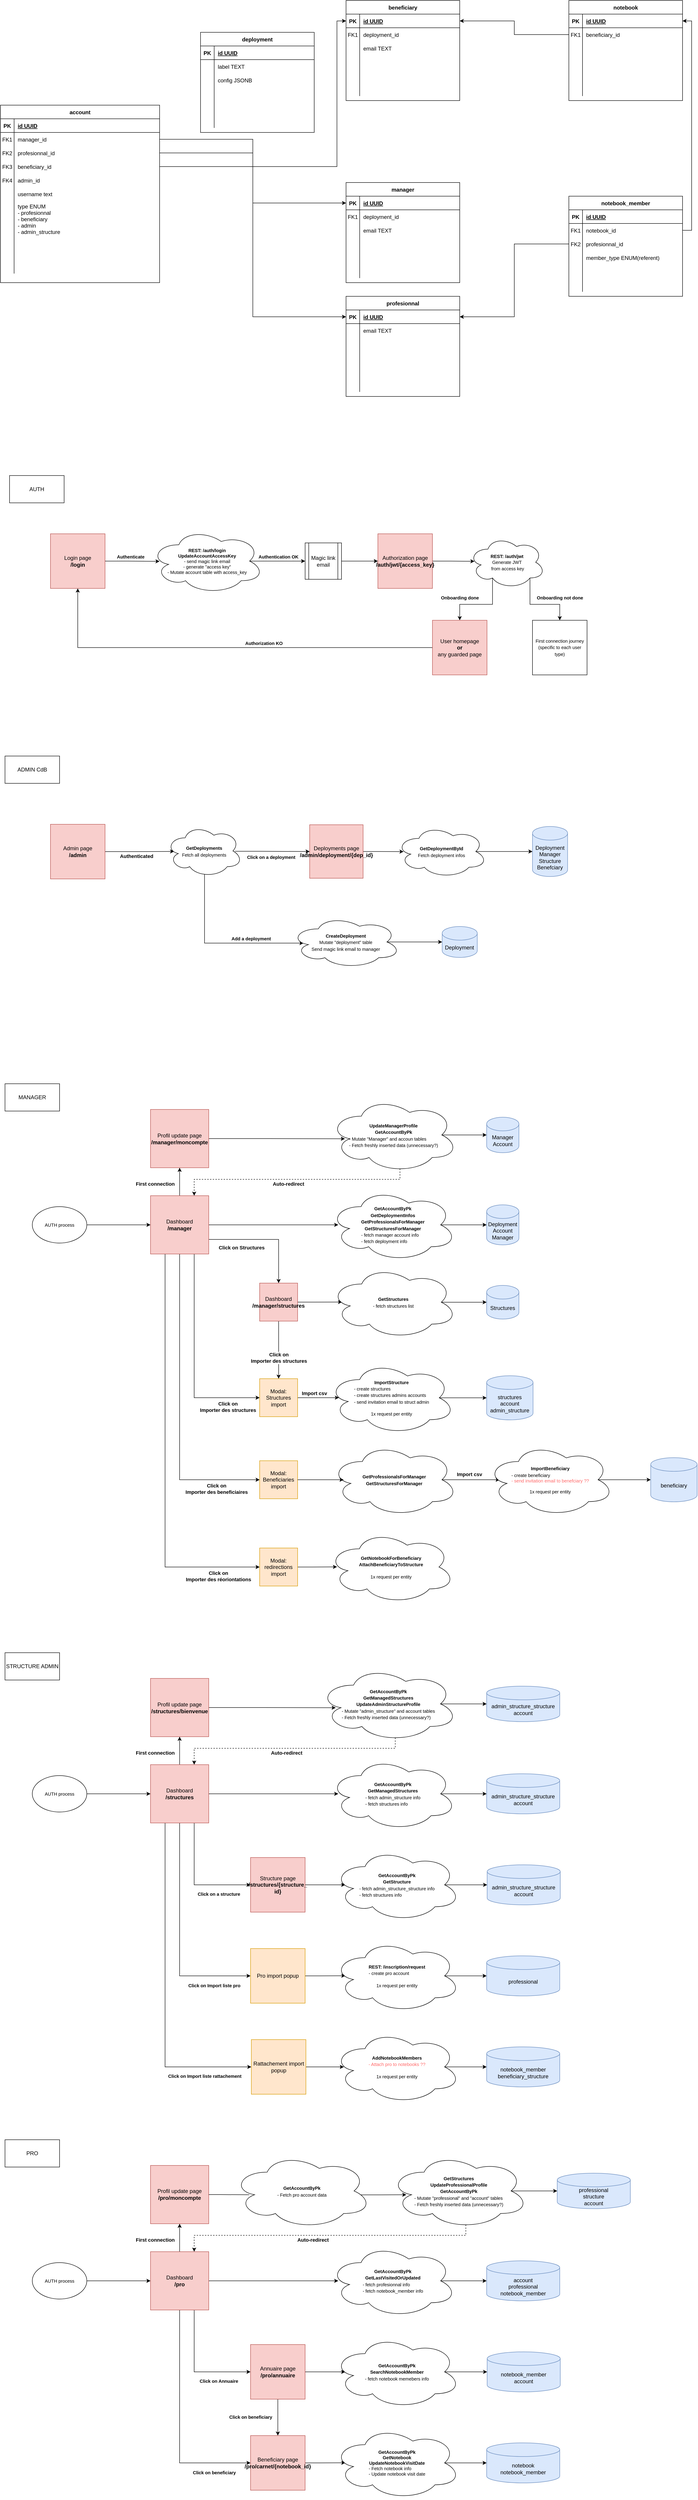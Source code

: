 <mxfile version="16.6.4" type="device"><diagram id="R2lEEEUBdFMjLlhIrx00" name="Page-1"><mxGraphModel dx="1720" dy="2167" grid="1" gridSize="10" guides="1" tooltips="1" connect="1" arrows="1" fold="1" page="1" pageScale="1" pageWidth="850" pageHeight="1100" math="0" shadow="0" extFonts="Permanent Marker^https://fonts.googleapis.com/css?family=Permanent+Marker"><root><mxCell id="0"/><mxCell id="1" parent="0"/><mxCell id="C-vyLk0tnHw3VtMMgP7b-23" value="account" style="shape=table;startSize=30;container=1;collapsible=1;childLayout=tableLayout;fixedRows=1;rowLines=0;fontStyle=1;align=center;resizeLast=1;" parent="1" vertex="1"><mxGeometry x="70" y="-810" width="350" height="390" as="geometry"/></mxCell><mxCell id="C-vyLk0tnHw3VtMMgP7b-24" value="" style="shape=partialRectangle;collapsible=0;dropTarget=0;pointerEvents=0;fillColor=none;points=[[0,0.5],[1,0.5]];portConstraint=eastwest;top=0;left=0;right=0;bottom=1;" parent="C-vyLk0tnHw3VtMMgP7b-23" vertex="1"><mxGeometry y="30" width="350" height="30" as="geometry"/></mxCell><mxCell id="C-vyLk0tnHw3VtMMgP7b-25" value="PK" style="shape=partialRectangle;overflow=hidden;connectable=0;fillColor=none;top=0;left=0;bottom=0;right=0;fontStyle=1;" parent="C-vyLk0tnHw3VtMMgP7b-24" vertex="1"><mxGeometry width="30" height="30" as="geometry"><mxRectangle width="30" height="30" as="alternateBounds"/></mxGeometry></mxCell><mxCell id="C-vyLk0tnHw3VtMMgP7b-26" value="id UUID" style="shape=partialRectangle;overflow=hidden;connectable=0;fillColor=none;top=0;left=0;bottom=0;right=0;align=left;spacingLeft=6;fontStyle=5;" parent="C-vyLk0tnHw3VtMMgP7b-24" vertex="1"><mxGeometry x="30" width="320" height="30" as="geometry"><mxRectangle width="320" height="30" as="alternateBounds"/></mxGeometry></mxCell><mxCell id="C-vyLk0tnHw3VtMMgP7b-27" value="" style="shape=partialRectangle;collapsible=0;dropTarget=0;pointerEvents=0;fillColor=none;points=[[0,0.5],[1,0.5]];portConstraint=eastwest;top=0;left=0;right=0;bottom=0;" parent="C-vyLk0tnHw3VtMMgP7b-23" vertex="1"><mxGeometry y="60" width="350" height="30" as="geometry"/></mxCell><mxCell id="C-vyLk0tnHw3VtMMgP7b-28" value="FK1" style="shape=partialRectangle;overflow=hidden;connectable=0;fillColor=none;top=0;left=0;bottom=0;right=0;" parent="C-vyLk0tnHw3VtMMgP7b-27" vertex="1"><mxGeometry width="30" height="30" as="geometry"><mxRectangle width="30" height="30" as="alternateBounds"/></mxGeometry></mxCell><mxCell id="C-vyLk0tnHw3VtMMgP7b-29" value="manager_id" style="shape=partialRectangle;overflow=hidden;connectable=0;fillColor=none;top=0;left=0;bottom=0;right=0;align=left;spacingLeft=6;" parent="C-vyLk0tnHw3VtMMgP7b-27" vertex="1"><mxGeometry x="30" width="320" height="30" as="geometry"><mxRectangle width="320" height="30" as="alternateBounds"/></mxGeometry></mxCell><mxCell id="tejr8OILe2dR3fvIAUpk-4" value="" style="shape=partialRectangle;collapsible=0;dropTarget=0;pointerEvents=0;fillColor=none;points=[[0,0.5],[1,0.5]];portConstraint=eastwest;top=0;left=0;right=0;bottom=0;" parent="C-vyLk0tnHw3VtMMgP7b-23" vertex="1"><mxGeometry y="90" width="350" height="30" as="geometry"/></mxCell><mxCell id="tejr8OILe2dR3fvIAUpk-5" value="FK2" style="shape=partialRectangle;overflow=hidden;connectable=0;fillColor=none;top=0;left=0;bottom=0;right=0;" parent="tejr8OILe2dR3fvIAUpk-4" vertex="1"><mxGeometry width="30" height="30" as="geometry"><mxRectangle width="30" height="30" as="alternateBounds"/></mxGeometry></mxCell><mxCell id="tejr8OILe2dR3fvIAUpk-6" value="profesionnal_id" style="shape=partialRectangle;overflow=hidden;connectable=0;fillColor=none;top=0;left=0;bottom=0;right=0;align=left;spacingLeft=6;" parent="tejr8OILe2dR3fvIAUpk-4" vertex="1"><mxGeometry x="30" width="320" height="30" as="geometry"><mxRectangle width="320" height="30" as="alternateBounds"/></mxGeometry></mxCell><mxCell id="tejr8OILe2dR3fvIAUpk-7" value="" style="shape=partialRectangle;collapsible=0;dropTarget=0;pointerEvents=0;fillColor=none;points=[[0,0.5],[1,0.5]];portConstraint=eastwest;top=0;left=0;right=0;bottom=0;" parent="C-vyLk0tnHw3VtMMgP7b-23" vertex="1"><mxGeometry y="120" width="350" height="30" as="geometry"/></mxCell><mxCell id="tejr8OILe2dR3fvIAUpk-8" value="FK3" style="shape=partialRectangle;overflow=hidden;connectable=0;fillColor=none;top=0;left=0;bottom=0;right=0;" parent="tejr8OILe2dR3fvIAUpk-7" vertex="1"><mxGeometry width="30" height="30" as="geometry"><mxRectangle width="30" height="30" as="alternateBounds"/></mxGeometry></mxCell><mxCell id="tejr8OILe2dR3fvIAUpk-9" value="beneficiary_id" style="shape=partialRectangle;overflow=hidden;connectable=0;fillColor=none;top=0;left=0;bottom=0;right=0;align=left;spacingLeft=6;" parent="tejr8OILe2dR3fvIAUpk-7" vertex="1"><mxGeometry x="30" width="320" height="30" as="geometry"><mxRectangle width="320" height="30" as="alternateBounds"/></mxGeometry></mxCell><mxCell id="tejr8OILe2dR3fvIAUpk-10" value="" style="shape=partialRectangle;collapsible=0;dropTarget=0;pointerEvents=0;fillColor=none;points=[[0,0.5],[1,0.5]];portConstraint=eastwest;top=0;left=0;right=0;bottom=0;" parent="C-vyLk0tnHw3VtMMgP7b-23" vertex="1"><mxGeometry y="150" width="350" height="30" as="geometry"/></mxCell><mxCell id="tejr8OILe2dR3fvIAUpk-11" value="FK4" style="shape=partialRectangle;overflow=hidden;connectable=0;fillColor=none;top=0;left=0;bottom=0;right=0;" parent="tejr8OILe2dR3fvIAUpk-10" vertex="1"><mxGeometry width="30" height="30" as="geometry"><mxRectangle width="30" height="30" as="alternateBounds"/></mxGeometry></mxCell><mxCell id="tejr8OILe2dR3fvIAUpk-12" value="admin_id" style="shape=partialRectangle;overflow=hidden;connectable=0;fillColor=none;top=0;left=0;bottom=0;right=0;align=left;spacingLeft=6;" parent="tejr8OILe2dR3fvIAUpk-10" vertex="1"><mxGeometry x="30" width="320" height="30" as="geometry"><mxRectangle width="320" height="30" as="alternateBounds"/></mxGeometry></mxCell><mxCell id="tejr8OILe2dR3fvIAUpk-1" value="" style="shape=partialRectangle;collapsible=0;dropTarget=0;pointerEvents=0;fillColor=none;points=[[0,0.5],[1,0.5]];portConstraint=eastwest;top=0;left=0;right=0;bottom=0;" parent="C-vyLk0tnHw3VtMMgP7b-23" vertex="1"><mxGeometry y="180" width="350" height="30" as="geometry"/></mxCell><mxCell id="tejr8OILe2dR3fvIAUpk-2" value="" style="shape=partialRectangle;overflow=hidden;connectable=0;fillColor=none;top=0;left=0;bottom=0;right=0;" parent="tejr8OILe2dR3fvIAUpk-1" vertex="1"><mxGeometry width="30" height="30" as="geometry"><mxRectangle width="30" height="30" as="alternateBounds"/></mxGeometry></mxCell><mxCell id="tejr8OILe2dR3fvIAUpk-3" value="username text" style="shape=partialRectangle;overflow=hidden;connectable=0;fillColor=none;top=0;left=0;bottom=0;right=0;align=left;spacingLeft=6;" parent="tejr8OILe2dR3fvIAUpk-1" vertex="1"><mxGeometry x="30" width="320" height="30" as="geometry"><mxRectangle width="320" height="30" as="alternateBounds"/></mxGeometry></mxCell><mxCell id="tejr8OILe2dR3fvIAUpk-138" value="" style="shape=partialRectangle;collapsible=0;dropTarget=0;pointerEvents=0;fillColor=none;points=[[0,0.5],[1,0.5]];portConstraint=eastwest;top=0;left=0;right=0;bottom=0;" parent="C-vyLk0tnHw3VtMMgP7b-23" vertex="1"><mxGeometry y="210" width="350" height="80" as="geometry"/></mxCell><mxCell id="tejr8OILe2dR3fvIAUpk-139" value="" style="shape=partialRectangle;overflow=hidden;connectable=0;fillColor=none;top=0;left=0;bottom=0;right=0;" parent="tejr8OILe2dR3fvIAUpk-138" vertex="1"><mxGeometry width="30" height="80" as="geometry"><mxRectangle width="30" height="80" as="alternateBounds"/></mxGeometry></mxCell><mxCell id="tejr8OILe2dR3fvIAUpk-140" value="type ENUM&#xA;- profesionnal&#xA;- beneficiary&#xA;- admin&#xA;- admin_structure" style="shape=partialRectangle;overflow=hidden;connectable=0;fillColor=none;top=0;left=0;bottom=0;right=0;align=left;spacingLeft=6;" parent="tejr8OILe2dR3fvIAUpk-138" vertex="1"><mxGeometry x="30" width="320" height="80" as="geometry"><mxRectangle width="320" height="80" as="alternateBounds"/></mxGeometry></mxCell><mxCell id="tejr8OILe2dR3fvIAUpk-144" value="" style="shape=partialRectangle;collapsible=0;dropTarget=0;pointerEvents=0;fillColor=none;points=[[0,0.5],[1,0.5]];portConstraint=eastwest;top=0;left=0;right=0;bottom=0;" parent="C-vyLk0tnHw3VtMMgP7b-23" vertex="1"><mxGeometry y="290" width="350" height="80" as="geometry"/></mxCell><mxCell id="tejr8OILe2dR3fvIAUpk-145" value="" style="shape=partialRectangle;overflow=hidden;connectable=0;fillColor=none;top=0;left=0;bottom=0;right=0;" parent="tejr8OILe2dR3fvIAUpk-144" vertex="1"><mxGeometry width="30" height="80" as="geometry"><mxRectangle width="30" height="80" as="alternateBounds"/></mxGeometry></mxCell><mxCell id="tejr8OILe2dR3fvIAUpk-146" value="" style="shape=partialRectangle;overflow=hidden;connectable=0;fillColor=none;top=0;left=0;bottom=0;right=0;align=left;spacingLeft=6;" parent="tejr8OILe2dR3fvIAUpk-144" vertex="1"><mxGeometry x="30" width="320" height="80" as="geometry"><mxRectangle width="320" height="80" as="alternateBounds"/></mxGeometry></mxCell><mxCell id="tejr8OILe2dR3fvIAUpk-13" value="manager" style="shape=table;startSize=30;container=1;collapsible=1;childLayout=tableLayout;fixedRows=1;rowLines=0;fontStyle=1;align=center;resizeLast=1;" parent="1" vertex="1"><mxGeometry x="830" y="-640" width="250" height="220" as="geometry"/></mxCell><mxCell id="tejr8OILe2dR3fvIAUpk-14" value="" style="shape=partialRectangle;collapsible=0;dropTarget=0;pointerEvents=0;fillColor=none;points=[[0,0.5],[1,0.5]];portConstraint=eastwest;top=0;left=0;right=0;bottom=1;" parent="tejr8OILe2dR3fvIAUpk-13" vertex="1"><mxGeometry y="30" width="250" height="30" as="geometry"/></mxCell><mxCell id="tejr8OILe2dR3fvIAUpk-15" value="PK" style="shape=partialRectangle;overflow=hidden;connectable=0;fillColor=none;top=0;left=0;bottom=0;right=0;fontStyle=1;" parent="tejr8OILe2dR3fvIAUpk-14" vertex="1"><mxGeometry width="30" height="30" as="geometry"><mxRectangle width="30" height="30" as="alternateBounds"/></mxGeometry></mxCell><mxCell id="tejr8OILe2dR3fvIAUpk-16" value="id UUID" style="shape=partialRectangle;overflow=hidden;connectable=0;fillColor=none;top=0;left=0;bottom=0;right=0;align=left;spacingLeft=6;fontStyle=5;" parent="tejr8OILe2dR3fvIAUpk-14" vertex="1"><mxGeometry x="30" width="220" height="30" as="geometry"><mxRectangle width="220" height="30" as="alternateBounds"/></mxGeometry></mxCell><mxCell id="tejr8OILe2dR3fvIAUpk-17" value="" style="shape=partialRectangle;collapsible=0;dropTarget=0;pointerEvents=0;fillColor=none;points=[[0,0.5],[1,0.5]];portConstraint=eastwest;top=0;left=0;right=0;bottom=0;" parent="tejr8OILe2dR3fvIAUpk-13" vertex="1"><mxGeometry y="60" width="250" height="30" as="geometry"/></mxCell><mxCell id="tejr8OILe2dR3fvIAUpk-18" value="FK1" style="shape=partialRectangle;overflow=hidden;connectable=0;fillColor=none;top=0;left=0;bottom=0;right=0;" parent="tejr8OILe2dR3fvIAUpk-17" vertex="1"><mxGeometry width="30" height="30" as="geometry"><mxRectangle width="30" height="30" as="alternateBounds"/></mxGeometry></mxCell><mxCell id="tejr8OILe2dR3fvIAUpk-19" value="deployment_id" style="shape=partialRectangle;overflow=hidden;connectable=0;fillColor=none;top=0;left=0;bottom=0;right=0;align=left;spacingLeft=6;" parent="tejr8OILe2dR3fvIAUpk-17" vertex="1"><mxGeometry x="30" width="220" height="30" as="geometry"><mxRectangle width="220" height="30" as="alternateBounds"/></mxGeometry></mxCell><mxCell id="tejr8OILe2dR3fvIAUpk-20" value="" style="shape=partialRectangle;collapsible=0;dropTarget=0;pointerEvents=0;fillColor=none;points=[[0,0.5],[1,0.5]];portConstraint=eastwest;top=0;left=0;right=0;bottom=0;" parent="tejr8OILe2dR3fvIAUpk-13" vertex="1"><mxGeometry y="90" width="250" height="30" as="geometry"/></mxCell><mxCell id="tejr8OILe2dR3fvIAUpk-21" value="" style="shape=partialRectangle;overflow=hidden;connectable=0;fillColor=none;top=0;left=0;bottom=0;right=0;" parent="tejr8OILe2dR3fvIAUpk-20" vertex="1"><mxGeometry width="30" height="30" as="geometry"><mxRectangle width="30" height="30" as="alternateBounds"/></mxGeometry></mxCell><mxCell id="tejr8OILe2dR3fvIAUpk-22" value="email TEXT" style="shape=partialRectangle;overflow=hidden;connectable=0;fillColor=none;top=0;left=0;bottom=0;right=0;align=left;spacingLeft=6;" parent="tejr8OILe2dR3fvIAUpk-20" vertex="1"><mxGeometry x="30" width="220" height="30" as="geometry"><mxRectangle width="220" height="30" as="alternateBounds"/></mxGeometry></mxCell><mxCell id="tejr8OILe2dR3fvIAUpk-23" value="" style="shape=partialRectangle;collapsible=0;dropTarget=0;pointerEvents=0;fillColor=none;points=[[0,0.5],[1,0.5]];portConstraint=eastwest;top=0;left=0;right=0;bottom=0;" parent="tejr8OILe2dR3fvIAUpk-13" vertex="1"><mxGeometry y="120" width="250" height="30" as="geometry"/></mxCell><mxCell id="tejr8OILe2dR3fvIAUpk-24" value="" style="shape=partialRectangle;overflow=hidden;connectable=0;fillColor=none;top=0;left=0;bottom=0;right=0;" parent="tejr8OILe2dR3fvIAUpk-23" vertex="1"><mxGeometry width="30" height="30" as="geometry"><mxRectangle width="30" height="30" as="alternateBounds"/></mxGeometry></mxCell><mxCell id="tejr8OILe2dR3fvIAUpk-25" value="" style="shape=partialRectangle;overflow=hidden;connectable=0;fillColor=none;top=0;left=0;bottom=0;right=0;align=left;spacingLeft=6;" parent="tejr8OILe2dR3fvIAUpk-23" vertex="1"><mxGeometry x="30" width="220" height="30" as="geometry"><mxRectangle width="220" height="30" as="alternateBounds"/></mxGeometry></mxCell><mxCell id="tejr8OILe2dR3fvIAUpk-26" value="" style="shape=partialRectangle;collapsible=0;dropTarget=0;pointerEvents=0;fillColor=none;points=[[0,0.5],[1,0.5]];portConstraint=eastwest;top=0;left=0;right=0;bottom=0;" parent="tejr8OILe2dR3fvIAUpk-13" vertex="1"><mxGeometry y="150" width="250" height="30" as="geometry"/></mxCell><mxCell id="tejr8OILe2dR3fvIAUpk-27" value="" style="shape=partialRectangle;overflow=hidden;connectable=0;fillColor=none;top=0;left=0;bottom=0;right=0;" parent="tejr8OILe2dR3fvIAUpk-26" vertex="1"><mxGeometry width="30" height="30" as="geometry"><mxRectangle width="30" height="30" as="alternateBounds"/></mxGeometry></mxCell><mxCell id="tejr8OILe2dR3fvIAUpk-28" value="" style="shape=partialRectangle;overflow=hidden;connectable=0;fillColor=none;top=0;left=0;bottom=0;right=0;align=left;spacingLeft=6;" parent="tejr8OILe2dR3fvIAUpk-26" vertex="1"><mxGeometry x="30" width="220" height="30" as="geometry"><mxRectangle width="220" height="30" as="alternateBounds"/></mxGeometry></mxCell><mxCell id="tejr8OILe2dR3fvIAUpk-29" value="" style="shape=partialRectangle;collapsible=0;dropTarget=0;pointerEvents=0;fillColor=none;points=[[0,0.5],[1,0.5]];portConstraint=eastwest;top=0;left=0;right=0;bottom=0;" parent="tejr8OILe2dR3fvIAUpk-13" vertex="1"><mxGeometry y="180" width="250" height="30" as="geometry"/></mxCell><mxCell id="tejr8OILe2dR3fvIAUpk-30" value="" style="shape=partialRectangle;overflow=hidden;connectable=0;fillColor=none;top=0;left=0;bottom=0;right=0;" parent="tejr8OILe2dR3fvIAUpk-29" vertex="1"><mxGeometry width="30" height="30" as="geometry"><mxRectangle width="30" height="30" as="alternateBounds"/></mxGeometry></mxCell><mxCell id="tejr8OILe2dR3fvIAUpk-31" value="" style="shape=partialRectangle;overflow=hidden;connectable=0;fillColor=none;top=0;left=0;bottom=0;right=0;align=left;spacingLeft=6;" parent="tejr8OILe2dR3fvIAUpk-29" vertex="1"><mxGeometry x="30" width="220" height="30" as="geometry"><mxRectangle width="220" height="30" as="alternateBounds"/></mxGeometry></mxCell><mxCell id="tejr8OILe2dR3fvIAUpk-32" style="edgeStyle=orthogonalEdgeStyle;rounded=0;orthogonalLoop=1;jettySize=auto;html=1;entryX=0;entryY=0.5;entryDx=0;entryDy=0;" parent="1" source="C-vyLk0tnHw3VtMMgP7b-27" target="tejr8OILe2dR3fvIAUpk-14" edge="1"><mxGeometry relative="1" as="geometry"/></mxCell><mxCell id="tejr8OILe2dR3fvIAUpk-33" value="beneficiary" style="shape=table;startSize=30;container=1;collapsible=1;childLayout=tableLayout;fixedRows=1;rowLines=0;fontStyle=1;align=center;resizeLast=1;" parent="1" vertex="1"><mxGeometry x="830" y="-1040" width="250" height="220" as="geometry"/></mxCell><mxCell id="tejr8OILe2dR3fvIAUpk-34" value="" style="shape=partialRectangle;collapsible=0;dropTarget=0;pointerEvents=0;fillColor=none;points=[[0,0.5],[1,0.5]];portConstraint=eastwest;top=0;left=0;right=0;bottom=1;" parent="tejr8OILe2dR3fvIAUpk-33" vertex="1"><mxGeometry y="30" width="250" height="30" as="geometry"/></mxCell><mxCell id="tejr8OILe2dR3fvIAUpk-35" value="PK" style="shape=partialRectangle;overflow=hidden;connectable=0;fillColor=none;top=0;left=0;bottom=0;right=0;fontStyle=1;" parent="tejr8OILe2dR3fvIAUpk-34" vertex="1"><mxGeometry width="30" height="30" as="geometry"><mxRectangle width="30" height="30" as="alternateBounds"/></mxGeometry></mxCell><mxCell id="tejr8OILe2dR3fvIAUpk-36" value="id UUID" style="shape=partialRectangle;overflow=hidden;connectable=0;fillColor=none;top=0;left=0;bottom=0;right=0;align=left;spacingLeft=6;fontStyle=5;" parent="tejr8OILe2dR3fvIAUpk-34" vertex="1"><mxGeometry x="30" width="220" height="30" as="geometry"><mxRectangle width="220" height="30" as="alternateBounds"/></mxGeometry></mxCell><mxCell id="tejr8OILe2dR3fvIAUpk-37" value="" style="shape=partialRectangle;collapsible=0;dropTarget=0;pointerEvents=0;fillColor=none;points=[[0,0.5],[1,0.5]];portConstraint=eastwest;top=0;left=0;right=0;bottom=0;" parent="tejr8OILe2dR3fvIAUpk-33" vertex="1"><mxGeometry y="60" width="250" height="30" as="geometry"/></mxCell><mxCell id="tejr8OILe2dR3fvIAUpk-38" value="FK1" style="shape=partialRectangle;overflow=hidden;connectable=0;fillColor=none;top=0;left=0;bottom=0;right=0;" parent="tejr8OILe2dR3fvIAUpk-37" vertex="1"><mxGeometry width="30" height="30" as="geometry"><mxRectangle width="30" height="30" as="alternateBounds"/></mxGeometry></mxCell><mxCell id="tejr8OILe2dR3fvIAUpk-39" value="deployment_id" style="shape=partialRectangle;overflow=hidden;connectable=0;fillColor=none;top=0;left=0;bottom=0;right=0;align=left;spacingLeft=6;" parent="tejr8OILe2dR3fvIAUpk-37" vertex="1"><mxGeometry x="30" width="220" height="30" as="geometry"><mxRectangle width="220" height="30" as="alternateBounds"/></mxGeometry></mxCell><mxCell id="tejr8OILe2dR3fvIAUpk-40" value="" style="shape=partialRectangle;collapsible=0;dropTarget=0;pointerEvents=0;fillColor=none;points=[[0,0.5],[1,0.5]];portConstraint=eastwest;top=0;left=0;right=0;bottom=0;" parent="tejr8OILe2dR3fvIAUpk-33" vertex="1"><mxGeometry y="90" width="250" height="30" as="geometry"/></mxCell><mxCell id="tejr8OILe2dR3fvIAUpk-41" value="" style="shape=partialRectangle;overflow=hidden;connectable=0;fillColor=none;top=0;left=0;bottom=0;right=0;" parent="tejr8OILe2dR3fvIAUpk-40" vertex="1"><mxGeometry width="30" height="30" as="geometry"><mxRectangle width="30" height="30" as="alternateBounds"/></mxGeometry></mxCell><mxCell id="tejr8OILe2dR3fvIAUpk-42" value="email TEXT" style="shape=partialRectangle;overflow=hidden;connectable=0;fillColor=none;top=0;left=0;bottom=0;right=0;align=left;spacingLeft=6;" parent="tejr8OILe2dR3fvIAUpk-40" vertex="1"><mxGeometry x="30" width="220" height="30" as="geometry"><mxRectangle width="220" height="30" as="alternateBounds"/></mxGeometry></mxCell><mxCell id="tejr8OILe2dR3fvIAUpk-43" value="" style="shape=partialRectangle;collapsible=0;dropTarget=0;pointerEvents=0;fillColor=none;points=[[0,0.5],[1,0.5]];portConstraint=eastwest;top=0;left=0;right=0;bottom=0;" parent="tejr8OILe2dR3fvIAUpk-33" vertex="1"><mxGeometry y="120" width="250" height="30" as="geometry"/></mxCell><mxCell id="tejr8OILe2dR3fvIAUpk-44" value="" style="shape=partialRectangle;overflow=hidden;connectable=0;fillColor=none;top=0;left=0;bottom=0;right=0;" parent="tejr8OILe2dR3fvIAUpk-43" vertex="1"><mxGeometry width="30" height="30" as="geometry"><mxRectangle width="30" height="30" as="alternateBounds"/></mxGeometry></mxCell><mxCell id="tejr8OILe2dR3fvIAUpk-45" value="" style="shape=partialRectangle;overflow=hidden;connectable=0;fillColor=none;top=0;left=0;bottom=0;right=0;align=left;spacingLeft=6;" parent="tejr8OILe2dR3fvIAUpk-43" vertex="1"><mxGeometry x="30" width="220" height="30" as="geometry"><mxRectangle width="220" height="30" as="alternateBounds"/></mxGeometry></mxCell><mxCell id="tejr8OILe2dR3fvIAUpk-46" value="" style="shape=partialRectangle;collapsible=0;dropTarget=0;pointerEvents=0;fillColor=none;points=[[0,0.5],[1,0.5]];portConstraint=eastwest;top=0;left=0;right=0;bottom=0;" parent="tejr8OILe2dR3fvIAUpk-33" vertex="1"><mxGeometry y="150" width="250" height="30" as="geometry"/></mxCell><mxCell id="tejr8OILe2dR3fvIAUpk-47" value="" style="shape=partialRectangle;overflow=hidden;connectable=0;fillColor=none;top=0;left=0;bottom=0;right=0;" parent="tejr8OILe2dR3fvIAUpk-46" vertex="1"><mxGeometry width="30" height="30" as="geometry"><mxRectangle width="30" height="30" as="alternateBounds"/></mxGeometry></mxCell><mxCell id="tejr8OILe2dR3fvIAUpk-48" value="" style="shape=partialRectangle;overflow=hidden;connectable=0;fillColor=none;top=0;left=0;bottom=0;right=0;align=left;spacingLeft=6;" parent="tejr8OILe2dR3fvIAUpk-46" vertex="1"><mxGeometry x="30" width="220" height="30" as="geometry"><mxRectangle width="220" height="30" as="alternateBounds"/></mxGeometry></mxCell><mxCell id="tejr8OILe2dR3fvIAUpk-49" value="" style="shape=partialRectangle;collapsible=0;dropTarget=0;pointerEvents=0;fillColor=none;points=[[0,0.5],[1,0.5]];portConstraint=eastwest;top=0;left=0;right=0;bottom=0;" parent="tejr8OILe2dR3fvIAUpk-33" vertex="1"><mxGeometry y="180" width="250" height="30" as="geometry"/></mxCell><mxCell id="tejr8OILe2dR3fvIAUpk-50" value="" style="shape=partialRectangle;overflow=hidden;connectable=0;fillColor=none;top=0;left=0;bottom=0;right=0;" parent="tejr8OILe2dR3fvIAUpk-49" vertex="1"><mxGeometry width="30" height="30" as="geometry"><mxRectangle width="30" height="30" as="alternateBounds"/></mxGeometry></mxCell><mxCell id="tejr8OILe2dR3fvIAUpk-51" value="" style="shape=partialRectangle;overflow=hidden;connectable=0;fillColor=none;top=0;left=0;bottom=0;right=0;align=left;spacingLeft=6;" parent="tejr8OILe2dR3fvIAUpk-49" vertex="1"><mxGeometry x="30" width="220" height="30" as="geometry"><mxRectangle width="220" height="30" as="alternateBounds"/></mxGeometry></mxCell><mxCell id="tejr8OILe2dR3fvIAUpk-52" style="edgeStyle=orthogonalEdgeStyle;rounded=0;orthogonalLoop=1;jettySize=auto;html=1;" parent="1" source="tejr8OILe2dR3fvIAUpk-7" target="tejr8OILe2dR3fvIAUpk-34" edge="1"><mxGeometry relative="1" as="geometry"><Array as="points"><mxPoint x="810" y="-675"/><mxPoint x="810" y="-995"/></Array></mxGeometry></mxCell><mxCell id="tejr8OILe2dR3fvIAUpk-53" value="notebook" style="shape=table;startSize=30;container=1;collapsible=1;childLayout=tableLayout;fixedRows=1;rowLines=0;fontStyle=1;align=center;resizeLast=1;" parent="1" vertex="1"><mxGeometry x="1320" y="-1040" width="250" height="220" as="geometry"/></mxCell><mxCell id="tejr8OILe2dR3fvIAUpk-54" value="" style="shape=partialRectangle;collapsible=0;dropTarget=0;pointerEvents=0;fillColor=none;points=[[0,0.5],[1,0.5]];portConstraint=eastwest;top=0;left=0;right=0;bottom=1;" parent="tejr8OILe2dR3fvIAUpk-53" vertex="1"><mxGeometry y="30" width="250" height="30" as="geometry"/></mxCell><mxCell id="tejr8OILe2dR3fvIAUpk-55" value="PK" style="shape=partialRectangle;overflow=hidden;connectable=0;fillColor=none;top=0;left=0;bottom=0;right=0;fontStyle=1;" parent="tejr8OILe2dR3fvIAUpk-54" vertex="1"><mxGeometry width="30" height="30" as="geometry"><mxRectangle width="30" height="30" as="alternateBounds"/></mxGeometry></mxCell><mxCell id="tejr8OILe2dR3fvIAUpk-56" value="id UUID" style="shape=partialRectangle;overflow=hidden;connectable=0;fillColor=none;top=0;left=0;bottom=0;right=0;align=left;spacingLeft=6;fontStyle=5;" parent="tejr8OILe2dR3fvIAUpk-54" vertex="1"><mxGeometry x="30" width="220" height="30" as="geometry"><mxRectangle width="220" height="30" as="alternateBounds"/></mxGeometry></mxCell><mxCell id="tejr8OILe2dR3fvIAUpk-57" value="" style="shape=partialRectangle;collapsible=0;dropTarget=0;pointerEvents=0;fillColor=none;points=[[0,0.5],[1,0.5]];portConstraint=eastwest;top=0;left=0;right=0;bottom=0;" parent="tejr8OILe2dR3fvIAUpk-53" vertex="1"><mxGeometry y="60" width="250" height="30" as="geometry"/></mxCell><mxCell id="tejr8OILe2dR3fvIAUpk-58" value="FK1" style="shape=partialRectangle;overflow=hidden;connectable=0;fillColor=none;top=0;left=0;bottom=0;right=0;" parent="tejr8OILe2dR3fvIAUpk-57" vertex="1"><mxGeometry width="30" height="30" as="geometry"><mxRectangle width="30" height="30" as="alternateBounds"/></mxGeometry></mxCell><mxCell id="tejr8OILe2dR3fvIAUpk-59" value="beneficiary_id" style="shape=partialRectangle;overflow=hidden;connectable=0;fillColor=none;top=0;left=0;bottom=0;right=0;align=left;spacingLeft=6;" parent="tejr8OILe2dR3fvIAUpk-57" vertex="1"><mxGeometry x="30" width="220" height="30" as="geometry"><mxRectangle width="220" height="30" as="alternateBounds"/></mxGeometry></mxCell><mxCell id="tejr8OILe2dR3fvIAUpk-60" value="" style="shape=partialRectangle;collapsible=0;dropTarget=0;pointerEvents=0;fillColor=none;points=[[0,0.5],[1,0.5]];portConstraint=eastwest;top=0;left=0;right=0;bottom=0;" parent="tejr8OILe2dR3fvIAUpk-53" vertex="1"><mxGeometry y="90" width="250" height="30" as="geometry"/></mxCell><mxCell id="tejr8OILe2dR3fvIAUpk-61" value="" style="shape=partialRectangle;overflow=hidden;connectable=0;fillColor=none;top=0;left=0;bottom=0;right=0;" parent="tejr8OILe2dR3fvIAUpk-60" vertex="1"><mxGeometry width="30" height="30" as="geometry"><mxRectangle width="30" height="30" as="alternateBounds"/></mxGeometry></mxCell><mxCell id="tejr8OILe2dR3fvIAUpk-62" value="" style="shape=partialRectangle;overflow=hidden;connectable=0;fillColor=none;top=0;left=0;bottom=0;right=0;align=left;spacingLeft=6;" parent="tejr8OILe2dR3fvIAUpk-60" vertex="1"><mxGeometry x="30" width="220" height="30" as="geometry"><mxRectangle width="220" height="30" as="alternateBounds"/></mxGeometry></mxCell><mxCell id="tejr8OILe2dR3fvIAUpk-63" value="" style="shape=partialRectangle;collapsible=0;dropTarget=0;pointerEvents=0;fillColor=none;points=[[0,0.5],[1,0.5]];portConstraint=eastwest;top=0;left=0;right=0;bottom=0;" parent="tejr8OILe2dR3fvIAUpk-53" vertex="1"><mxGeometry y="120" width="250" height="30" as="geometry"/></mxCell><mxCell id="tejr8OILe2dR3fvIAUpk-64" value="" style="shape=partialRectangle;overflow=hidden;connectable=0;fillColor=none;top=0;left=0;bottom=0;right=0;" parent="tejr8OILe2dR3fvIAUpk-63" vertex="1"><mxGeometry width="30" height="30" as="geometry"><mxRectangle width="30" height="30" as="alternateBounds"/></mxGeometry></mxCell><mxCell id="tejr8OILe2dR3fvIAUpk-65" value="" style="shape=partialRectangle;overflow=hidden;connectable=0;fillColor=none;top=0;left=0;bottom=0;right=0;align=left;spacingLeft=6;" parent="tejr8OILe2dR3fvIAUpk-63" vertex="1"><mxGeometry x="30" width="220" height="30" as="geometry"><mxRectangle width="220" height="30" as="alternateBounds"/></mxGeometry></mxCell><mxCell id="tejr8OILe2dR3fvIAUpk-66" value="" style="shape=partialRectangle;collapsible=0;dropTarget=0;pointerEvents=0;fillColor=none;points=[[0,0.5],[1,0.5]];portConstraint=eastwest;top=0;left=0;right=0;bottom=0;" parent="tejr8OILe2dR3fvIAUpk-53" vertex="1"><mxGeometry y="150" width="250" height="30" as="geometry"/></mxCell><mxCell id="tejr8OILe2dR3fvIAUpk-67" value="" style="shape=partialRectangle;overflow=hidden;connectable=0;fillColor=none;top=0;left=0;bottom=0;right=0;" parent="tejr8OILe2dR3fvIAUpk-66" vertex="1"><mxGeometry width="30" height="30" as="geometry"><mxRectangle width="30" height="30" as="alternateBounds"/></mxGeometry></mxCell><mxCell id="tejr8OILe2dR3fvIAUpk-68" value="" style="shape=partialRectangle;overflow=hidden;connectable=0;fillColor=none;top=0;left=0;bottom=0;right=0;align=left;spacingLeft=6;" parent="tejr8OILe2dR3fvIAUpk-66" vertex="1"><mxGeometry x="30" width="220" height="30" as="geometry"><mxRectangle width="220" height="30" as="alternateBounds"/></mxGeometry></mxCell><mxCell id="tejr8OILe2dR3fvIAUpk-69" value="" style="shape=partialRectangle;collapsible=0;dropTarget=0;pointerEvents=0;fillColor=none;points=[[0,0.5],[1,0.5]];portConstraint=eastwest;top=0;left=0;right=0;bottom=0;" parent="tejr8OILe2dR3fvIAUpk-53" vertex="1"><mxGeometry y="180" width="250" height="30" as="geometry"/></mxCell><mxCell id="tejr8OILe2dR3fvIAUpk-70" value="" style="shape=partialRectangle;overflow=hidden;connectable=0;fillColor=none;top=0;left=0;bottom=0;right=0;" parent="tejr8OILe2dR3fvIAUpk-69" vertex="1"><mxGeometry width="30" height="30" as="geometry"><mxRectangle width="30" height="30" as="alternateBounds"/></mxGeometry></mxCell><mxCell id="tejr8OILe2dR3fvIAUpk-71" value="" style="shape=partialRectangle;overflow=hidden;connectable=0;fillColor=none;top=0;left=0;bottom=0;right=0;align=left;spacingLeft=6;" parent="tejr8OILe2dR3fvIAUpk-69" vertex="1"><mxGeometry x="30" width="220" height="30" as="geometry"><mxRectangle width="220" height="30" as="alternateBounds"/></mxGeometry></mxCell><mxCell id="tejr8OILe2dR3fvIAUpk-73" value="profesionnal" style="shape=table;startSize=30;container=1;collapsible=1;childLayout=tableLayout;fixedRows=1;rowLines=0;fontStyle=1;align=center;resizeLast=1;" parent="1" vertex="1"><mxGeometry x="830" y="-390" width="250" height="220" as="geometry"/></mxCell><mxCell id="tejr8OILe2dR3fvIAUpk-74" value="" style="shape=partialRectangle;collapsible=0;dropTarget=0;pointerEvents=0;fillColor=none;points=[[0,0.5],[1,0.5]];portConstraint=eastwest;top=0;left=0;right=0;bottom=1;" parent="tejr8OILe2dR3fvIAUpk-73" vertex="1"><mxGeometry y="30" width="250" height="30" as="geometry"/></mxCell><mxCell id="tejr8OILe2dR3fvIAUpk-75" value="PK" style="shape=partialRectangle;overflow=hidden;connectable=0;fillColor=none;top=0;left=0;bottom=0;right=0;fontStyle=1;" parent="tejr8OILe2dR3fvIAUpk-74" vertex="1"><mxGeometry width="30" height="30" as="geometry"><mxRectangle width="30" height="30" as="alternateBounds"/></mxGeometry></mxCell><mxCell id="tejr8OILe2dR3fvIAUpk-76" value="id UUID" style="shape=partialRectangle;overflow=hidden;connectable=0;fillColor=none;top=0;left=0;bottom=0;right=0;align=left;spacingLeft=6;fontStyle=5;" parent="tejr8OILe2dR3fvIAUpk-74" vertex="1"><mxGeometry x="30" width="220" height="30" as="geometry"><mxRectangle width="220" height="30" as="alternateBounds"/></mxGeometry></mxCell><mxCell id="tejr8OILe2dR3fvIAUpk-77" value="" style="shape=partialRectangle;collapsible=0;dropTarget=0;pointerEvents=0;fillColor=none;points=[[0,0.5],[1,0.5]];portConstraint=eastwest;top=0;left=0;right=0;bottom=0;" parent="tejr8OILe2dR3fvIAUpk-73" vertex="1"><mxGeometry y="60" width="250" height="30" as="geometry"/></mxCell><mxCell id="tejr8OILe2dR3fvIAUpk-78" value="" style="shape=partialRectangle;overflow=hidden;connectable=0;fillColor=none;top=0;left=0;bottom=0;right=0;" parent="tejr8OILe2dR3fvIAUpk-77" vertex="1"><mxGeometry width="30" height="30" as="geometry"><mxRectangle width="30" height="30" as="alternateBounds"/></mxGeometry></mxCell><mxCell id="tejr8OILe2dR3fvIAUpk-79" value="email TEXT" style="shape=partialRectangle;overflow=hidden;connectable=0;fillColor=none;top=0;left=0;bottom=0;right=0;align=left;spacingLeft=6;" parent="tejr8OILe2dR3fvIAUpk-77" vertex="1"><mxGeometry x="30" width="220" height="30" as="geometry"><mxRectangle width="220" height="30" as="alternateBounds"/></mxGeometry></mxCell><mxCell id="tejr8OILe2dR3fvIAUpk-80" value="" style="shape=partialRectangle;collapsible=0;dropTarget=0;pointerEvents=0;fillColor=none;points=[[0,0.5],[1,0.5]];portConstraint=eastwest;top=0;left=0;right=0;bottom=0;" parent="tejr8OILe2dR3fvIAUpk-73" vertex="1"><mxGeometry y="90" width="250" height="30" as="geometry"/></mxCell><mxCell id="tejr8OILe2dR3fvIAUpk-81" value="" style="shape=partialRectangle;overflow=hidden;connectable=0;fillColor=none;top=0;left=0;bottom=0;right=0;" parent="tejr8OILe2dR3fvIAUpk-80" vertex="1"><mxGeometry width="30" height="30" as="geometry"><mxRectangle width="30" height="30" as="alternateBounds"/></mxGeometry></mxCell><mxCell id="tejr8OILe2dR3fvIAUpk-82" value="" style="shape=partialRectangle;overflow=hidden;connectable=0;fillColor=none;top=0;left=0;bottom=0;right=0;align=left;spacingLeft=6;" parent="tejr8OILe2dR3fvIAUpk-80" vertex="1"><mxGeometry x="30" width="220" height="30" as="geometry"><mxRectangle width="220" height="30" as="alternateBounds"/></mxGeometry></mxCell><mxCell id="tejr8OILe2dR3fvIAUpk-83" value="" style="shape=partialRectangle;collapsible=0;dropTarget=0;pointerEvents=0;fillColor=none;points=[[0,0.5],[1,0.5]];portConstraint=eastwest;top=0;left=0;right=0;bottom=0;" parent="tejr8OILe2dR3fvIAUpk-73" vertex="1"><mxGeometry y="120" width="250" height="30" as="geometry"/></mxCell><mxCell id="tejr8OILe2dR3fvIAUpk-84" value="" style="shape=partialRectangle;overflow=hidden;connectable=0;fillColor=none;top=0;left=0;bottom=0;right=0;" parent="tejr8OILe2dR3fvIAUpk-83" vertex="1"><mxGeometry width="30" height="30" as="geometry"><mxRectangle width="30" height="30" as="alternateBounds"/></mxGeometry></mxCell><mxCell id="tejr8OILe2dR3fvIAUpk-85" value="" style="shape=partialRectangle;overflow=hidden;connectable=0;fillColor=none;top=0;left=0;bottom=0;right=0;align=left;spacingLeft=6;" parent="tejr8OILe2dR3fvIAUpk-83" vertex="1"><mxGeometry x="30" width="220" height="30" as="geometry"><mxRectangle width="220" height="30" as="alternateBounds"/></mxGeometry></mxCell><mxCell id="tejr8OILe2dR3fvIAUpk-86" value="" style="shape=partialRectangle;collapsible=0;dropTarget=0;pointerEvents=0;fillColor=none;points=[[0,0.5],[1,0.5]];portConstraint=eastwest;top=0;left=0;right=0;bottom=0;" parent="tejr8OILe2dR3fvIAUpk-73" vertex="1"><mxGeometry y="150" width="250" height="30" as="geometry"/></mxCell><mxCell id="tejr8OILe2dR3fvIAUpk-87" value="" style="shape=partialRectangle;overflow=hidden;connectable=0;fillColor=none;top=0;left=0;bottom=0;right=0;" parent="tejr8OILe2dR3fvIAUpk-86" vertex="1"><mxGeometry width="30" height="30" as="geometry"><mxRectangle width="30" height="30" as="alternateBounds"/></mxGeometry></mxCell><mxCell id="tejr8OILe2dR3fvIAUpk-88" value="" style="shape=partialRectangle;overflow=hidden;connectable=0;fillColor=none;top=0;left=0;bottom=0;right=0;align=left;spacingLeft=6;" parent="tejr8OILe2dR3fvIAUpk-86" vertex="1"><mxGeometry x="30" width="220" height="30" as="geometry"><mxRectangle width="220" height="30" as="alternateBounds"/></mxGeometry></mxCell><mxCell id="tejr8OILe2dR3fvIAUpk-89" value="" style="shape=partialRectangle;collapsible=0;dropTarget=0;pointerEvents=0;fillColor=none;points=[[0,0.5],[1,0.5]];portConstraint=eastwest;top=0;left=0;right=0;bottom=0;" parent="tejr8OILe2dR3fvIAUpk-73" vertex="1"><mxGeometry y="180" width="250" height="30" as="geometry"/></mxCell><mxCell id="tejr8OILe2dR3fvIAUpk-90" value="" style="shape=partialRectangle;overflow=hidden;connectable=0;fillColor=none;top=0;left=0;bottom=0;right=0;" parent="tejr8OILe2dR3fvIAUpk-89" vertex="1"><mxGeometry width="30" height="30" as="geometry"><mxRectangle width="30" height="30" as="alternateBounds"/></mxGeometry></mxCell><mxCell id="tejr8OILe2dR3fvIAUpk-91" value="" style="shape=partialRectangle;overflow=hidden;connectable=0;fillColor=none;top=0;left=0;bottom=0;right=0;align=left;spacingLeft=6;" parent="tejr8OILe2dR3fvIAUpk-89" vertex="1"><mxGeometry x="30" width="220" height="30" as="geometry"><mxRectangle width="220" height="30" as="alternateBounds"/></mxGeometry></mxCell><mxCell id="tejr8OILe2dR3fvIAUpk-92" value="notebook_member" style="shape=table;startSize=30;container=1;collapsible=1;childLayout=tableLayout;fixedRows=1;rowLines=0;fontStyle=1;align=center;resizeLast=1;" parent="1" vertex="1"><mxGeometry x="1320" y="-610" width="250" height="220" as="geometry"/></mxCell><mxCell id="tejr8OILe2dR3fvIAUpk-93" value="" style="shape=partialRectangle;collapsible=0;dropTarget=0;pointerEvents=0;fillColor=none;points=[[0,0.5],[1,0.5]];portConstraint=eastwest;top=0;left=0;right=0;bottom=1;" parent="tejr8OILe2dR3fvIAUpk-92" vertex="1"><mxGeometry y="30" width="250" height="30" as="geometry"/></mxCell><mxCell id="tejr8OILe2dR3fvIAUpk-94" value="PK" style="shape=partialRectangle;overflow=hidden;connectable=0;fillColor=none;top=0;left=0;bottom=0;right=0;fontStyle=1;" parent="tejr8OILe2dR3fvIAUpk-93" vertex="1"><mxGeometry width="30" height="30" as="geometry"><mxRectangle width="30" height="30" as="alternateBounds"/></mxGeometry></mxCell><mxCell id="tejr8OILe2dR3fvIAUpk-95" value="id UUID" style="shape=partialRectangle;overflow=hidden;connectable=0;fillColor=none;top=0;left=0;bottom=0;right=0;align=left;spacingLeft=6;fontStyle=5;" parent="tejr8OILe2dR3fvIAUpk-93" vertex="1"><mxGeometry x="30" width="220" height="30" as="geometry"><mxRectangle width="220" height="30" as="alternateBounds"/></mxGeometry></mxCell><mxCell id="tejr8OILe2dR3fvIAUpk-96" value="" style="shape=partialRectangle;collapsible=0;dropTarget=0;pointerEvents=0;fillColor=none;points=[[0,0.5],[1,0.5]];portConstraint=eastwest;top=0;left=0;right=0;bottom=0;" parent="tejr8OILe2dR3fvIAUpk-92" vertex="1"><mxGeometry y="60" width="250" height="30" as="geometry"/></mxCell><mxCell id="tejr8OILe2dR3fvIAUpk-97" value="FK1" style="shape=partialRectangle;overflow=hidden;connectable=0;fillColor=none;top=0;left=0;bottom=0;right=0;" parent="tejr8OILe2dR3fvIAUpk-96" vertex="1"><mxGeometry width="30" height="30" as="geometry"><mxRectangle width="30" height="30" as="alternateBounds"/></mxGeometry></mxCell><mxCell id="tejr8OILe2dR3fvIAUpk-98" value="notebook_id" style="shape=partialRectangle;overflow=hidden;connectable=0;fillColor=none;top=0;left=0;bottom=0;right=0;align=left;spacingLeft=6;" parent="tejr8OILe2dR3fvIAUpk-96" vertex="1"><mxGeometry x="30" width="220" height="30" as="geometry"><mxRectangle width="220" height="30" as="alternateBounds"/></mxGeometry></mxCell><mxCell id="tejr8OILe2dR3fvIAUpk-99" value="" style="shape=partialRectangle;collapsible=0;dropTarget=0;pointerEvents=0;fillColor=none;points=[[0,0.5],[1,0.5]];portConstraint=eastwest;top=0;left=0;right=0;bottom=0;" parent="tejr8OILe2dR3fvIAUpk-92" vertex="1"><mxGeometry y="90" width="250" height="30" as="geometry"/></mxCell><mxCell id="tejr8OILe2dR3fvIAUpk-100" value="FK2" style="shape=partialRectangle;overflow=hidden;connectable=0;fillColor=none;top=0;left=0;bottom=0;right=0;" parent="tejr8OILe2dR3fvIAUpk-99" vertex="1"><mxGeometry width="30" height="30" as="geometry"><mxRectangle width="30" height="30" as="alternateBounds"/></mxGeometry></mxCell><mxCell id="tejr8OILe2dR3fvIAUpk-101" value="profesionnal_id" style="shape=partialRectangle;overflow=hidden;connectable=0;fillColor=none;top=0;left=0;bottom=0;right=0;align=left;spacingLeft=6;" parent="tejr8OILe2dR3fvIAUpk-99" vertex="1"><mxGeometry x="30" width="220" height="30" as="geometry"><mxRectangle width="220" height="30" as="alternateBounds"/></mxGeometry></mxCell><mxCell id="tejr8OILe2dR3fvIAUpk-102" value="" style="shape=partialRectangle;collapsible=0;dropTarget=0;pointerEvents=0;fillColor=none;points=[[0,0.5],[1,0.5]];portConstraint=eastwest;top=0;left=0;right=0;bottom=0;" parent="tejr8OILe2dR3fvIAUpk-92" vertex="1"><mxGeometry y="120" width="250" height="30" as="geometry"/></mxCell><mxCell id="tejr8OILe2dR3fvIAUpk-103" value="" style="shape=partialRectangle;overflow=hidden;connectable=0;fillColor=none;top=0;left=0;bottom=0;right=0;" parent="tejr8OILe2dR3fvIAUpk-102" vertex="1"><mxGeometry width="30" height="30" as="geometry"><mxRectangle width="30" height="30" as="alternateBounds"/></mxGeometry></mxCell><mxCell id="tejr8OILe2dR3fvIAUpk-104" value="member_type ENUM(referent)" style="shape=partialRectangle;overflow=hidden;connectable=0;fillColor=none;top=0;left=0;bottom=0;right=0;align=left;spacingLeft=6;" parent="tejr8OILe2dR3fvIAUpk-102" vertex="1"><mxGeometry x="30" width="220" height="30" as="geometry"><mxRectangle width="220" height="30" as="alternateBounds"/></mxGeometry></mxCell><mxCell id="tejr8OILe2dR3fvIAUpk-105" value="" style="shape=partialRectangle;collapsible=0;dropTarget=0;pointerEvents=0;fillColor=none;points=[[0,0.5],[1,0.5]];portConstraint=eastwest;top=0;left=0;right=0;bottom=0;" parent="tejr8OILe2dR3fvIAUpk-92" vertex="1"><mxGeometry y="150" width="250" height="30" as="geometry"/></mxCell><mxCell id="tejr8OILe2dR3fvIAUpk-106" value="" style="shape=partialRectangle;overflow=hidden;connectable=0;fillColor=none;top=0;left=0;bottom=0;right=0;" parent="tejr8OILe2dR3fvIAUpk-105" vertex="1"><mxGeometry width="30" height="30" as="geometry"><mxRectangle width="30" height="30" as="alternateBounds"/></mxGeometry></mxCell><mxCell id="tejr8OILe2dR3fvIAUpk-107" value="" style="shape=partialRectangle;overflow=hidden;connectable=0;fillColor=none;top=0;left=0;bottom=0;right=0;align=left;spacingLeft=6;" parent="tejr8OILe2dR3fvIAUpk-105" vertex="1"><mxGeometry x="30" width="220" height="30" as="geometry"><mxRectangle width="220" height="30" as="alternateBounds"/></mxGeometry></mxCell><mxCell id="tejr8OILe2dR3fvIAUpk-108" value="" style="shape=partialRectangle;collapsible=0;dropTarget=0;pointerEvents=0;fillColor=none;points=[[0,0.5],[1,0.5]];portConstraint=eastwest;top=0;left=0;right=0;bottom=0;" parent="tejr8OILe2dR3fvIAUpk-92" vertex="1"><mxGeometry y="180" width="250" height="30" as="geometry"/></mxCell><mxCell id="tejr8OILe2dR3fvIAUpk-109" value="" style="shape=partialRectangle;overflow=hidden;connectable=0;fillColor=none;top=0;left=0;bottom=0;right=0;" parent="tejr8OILe2dR3fvIAUpk-108" vertex="1"><mxGeometry width="30" height="30" as="geometry"><mxRectangle width="30" height="30" as="alternateBounds"/></mxGeometry></mxCell><mxCell id="tejr8OILe2dR3fvIAUpk-110" value="" style="shape=partialRectangle;overflow=hidden;connectable=0;fillColor=none;top=0;left=0;bottom=0;right=0;align=left;spacingLeft=6;" parent="tejr8OILe2dR3fvIAUpk-108" vertex="1"><mxGeometry x="30" width="220" height="30" as="geometry"><mxRectangle width="220" height="30" as="alternateBounds"/></mxGeometry></mxCell><mxCell id="tejr8OILe2dR3fvIAUpk-111" style="edgeStyle=orthogonalEdgeStyle;rounded=0;orthogonalLoop=1;jettySize=auto;html=1;exitX=0;exitY=0.5;exitDx=0;exitDy=0;entryX=1;entryY=0.5;entryDx=0;entryDy=0;startArrow=none;startFill=0;" parent="1" source="tejr8OILe2dR3fvIAUpk-99" target="tejr8OILe2dR3fvIAUpk-74" edge="1"><mxGeometry relative="1" as="geometry"/></mxCell><mxCell id="tejr8OILe2dR3fvIAUpk-113" style="edgeStyle=orthogonalEdgeStyle;rounded=0;orthogonalLoop=1;jettySize=auto;html=1;exitX=1;exitY=0.5;exitDx=0;exitDy=0;entryX=0;entryY=0.5;entryDx=0;entryDy=0;startArrow=none;startFill=0;" parent="1" source="tejr8OILe2dR3fvIAUpk-4" target="tejr8OILe2dR3fvIAUpk-74" edge="1"><mxGeometry relative="1" as="geometry"/></mxCell><mxCell id="tejr8OILe2dR3fvIAUpk-117" style="edgeStyle=orthogonalEdgeStyle;rounded=0;orthogonalLoop=1;jettySize=auto;html=1;exitX=1;exitY=0.5;exitDx=0;exitDy=0;entryX=1;entryY=0.5;entryDx=0;entryDy=0;startArrow=none;startFill=0;" parent="1" source="tejr8OILe2dR3fvIAUpk-96" target="tejr8OILe2dR3fvIAUpk-54" edge="1"><mxGeometry relative="1" as="geometry"/></mxCell><mxCell id="tejr8OILe2dR3fvIAUpk-118" style="edgeStyle=orthogonalEdgeStyle;rounded=0;orthogonalLoop=1;jettySize=auto;html=1;exitX=0;exitY=0.5;exitDx=0;exitDy=0;startArrow=none;startFill=0;" parent="1" source="tejr8OILe2dR3fvIAUpk-57" target="tejr8OILe2dR3fvIAUpk-34" edge="1"><mxGeometry relative="1" as="geometry"/></mxCell><mxCell id="tejr8OILe2dR3fvIAUpk-119" value="deployment" style="shape=table;startSize=30;container=1;collapsible=1;childLayout=tableLayout;fixedRows=1;rowLines=0;fontStyle=1;align=center;resizeLast=1;" parent="1" vertex="1"><mxGeometry x="510" y="-970" width="250" height="220" as="geometry"/></mxCell><mxCell id="tejr8OILe2dR3fvIAUpk-120" value="" style="shape=partialRectangle;collapsible=0;dropTarget=0;pointerEvents=0;fillColor=none;points=[[0,0.5],[1,0.5]];portConstraint=eastwest;top=0;left=0;right=0;bottom=1;" parent="tejr8OILe2dR3fvIAUpk-119" vertex="1"><mxGeometry y="30" width="250" height="30" as="geometry"/></mxCell><mxCell id="tejr8OILe2dR3fvIAUpk-121" value="PK" style="shape=partialRectangle;overflow=hidden;connectable=0;fillColor=none;top=0;left=0;bottom=0;right=0;fontStyle=1;" parent="tejr8OILe2dR3fvIAUpk-120" vertex="1"><mxGeometry width="30" height="30" as="geometry"><mxRectangle width="30" height="30" as="alternateBounds"/></mxGeometry></mxCell><mxCell id="tejr8OILe2dR3fvIAUpk-122" value="id UUID" style="shape=partialRectangle;overflow=hidden;connectable=0;fillColor=none;top=0;left=0;bottom=0;right=0;align=left;spacingLeft=6;fontStyle=5;" parent="tejr8OILe2dR3fvIAUpk-120" vertex="1"><mxGeometry x="30" width="220" height="30" as="geometry"><mxRectangle width="220" height="30" as="alternateBounds"/></mxGeometry></mxCell><mxCell id="tejr8OILe2dR3fvIAUpk-123" value="" style="shape=partialRectangle;collapsible=0;dropTarget=0;pointerEvents=0;fillColor=none;points=[[0,0.5],[1,0.5]];portConstraint=eastwest;top=0;left=0;right=0;bottom=0;" parent="tejr8OILe2dR3fvIAUpk-119" vertex="1"><mxGeometry y="60" width="250" height="30" as="geometry"/></mxCell><mxCell id="tejr8OILe2dR3fvIAUpk-124" value="" style="shape=partialRectangle;overflow=hidden;connectable=0;fillColor=none;top=0;left=0;bottom=0;right=0;" parent="tejr8OILe2dR3fvIAUpk-123" vertex="1"><mxGeometry width="30" height="30" as="geometry"><mxRectangle width="30" height="30" as="alternateBounds"/></mxGeometry></mxCell><mxCell id="tejr8OILe2dR3fvIAUpk-125" value="label TEXT" style="shape=partialRectangle;overflow=hidden;connectable=0;fillColor=none;top=0;left=0;bottom=0;right=0;align=left;spacingLeft=6;" parent="tejr8OILe2dR3fvIAUpk-123" vertex="1"><mxGeometry x="30" width="220" height="30" as="geometry"><mxRectangle width="220" height="30" as="alternateBounds"/></mxGeometry></mxCell><mxCell id="tejr8OILe2dR3fvIAUpk-126" value="" style="shape=partialRectangle;collapsible=0;dropTarget=0;pointerEvents=0;fillColor=none;points=[[0,0.5],[1,0.5]];portConstraint=eastwest;top=0;left=0;right=0;bottom=0;" parent="tejr8OILe2dR3fvIAUpk-119" vertex="1"><mxGeometry y="90" width="250" height="30" as="geometry"/></mxCell><mxCell id="tejr8OILe2dR3fvIAUpk-127" value="" style="shape=partialRectangle;overflow=hidden;connectable=0;fillColor=none;top=0;left=0;bottom=0;right=0;" parent="tejr8OILe2dR3fvIAUpk-126" vertex="1"><mxGeometry width="30" height="30" as="geometry"><mxRectangle width="30" height="30" as="alternateBounds"/></mxGeometry></mxCell><mxCell id="tejr8OILe2dR3fvIAUpk-128" value="config JSONB" style="shape=partialRectangle;overflow=hidden;connectable=0;fillColor=none;top=0;left=0;bottom=0;right=0;align=left;spacingLeft=6;" parent="tejr8OILe2dR3fvIAUpk-126" vertex="1"><mxGeometry x="30" width="220" height="30" as="geometry"><mxRectangle width="220" height="30" as="alternateBounds"/></mxGeometry></mxCell><mxCell id="tejr8OILe2dR3fvIAUpk-129" value="" style="shape=partialRectangle;collapsible=0;dropTarget=0;pointerEvents=0;fillColor=none;points=[[0,0.5],[1,0.5]];portConstraint=eastwest;top=0;left=0;right=0;bottom=0;" parent="tejr8OILe2dR3fvIAUpk-119" vertex="1"><mxGeometry y="120" width="250" height="30" as="geometry"/></mxCell><mxCell id="tejr8OILe2dR3fvIAUpk-130" value="" style="shape=partialRectangle;overflow=hidden;connectable=0;fillColor=none;top=0;left=0;bottom=0;right=0;" parent="tejr8OILe2dR3fvIAUpk-129" vertex="1"><mxGeometry width="30" height="30" as="geometry"><mxRectangle width="30" height="30" as="alternateBounds"/></mxGeometry></mxCell><mxCell id="tejr8OILe2dR3fvIAUpk-131" value="" style="shape=partialRectangle;overflow=hidden;connectable=0;fillColor=none;top=0;left=0;bottom=0;right=0;align=left;spacingLeft=6;" parent="tejr8OILe2dR3fvIAUpk-129" vertex="1"><mxGeometry x="30" width="220" height="30" as="geometry"><mxRectangle width="220" height="30" as="alternateBounds"/></mxGeometry></mxCell><mxCell id="tejr8OILe2dR3fvIAUpk-132" value="" style="shape=partialRectangle;collapsible=0;dropTarget=0;pointerEvents=0;fillColor=none;points=[[0,0.5],[1,0.5]];portConstraint=eastwest;top=0;left=0;right=0;bottom=0;" parent="tejr8OILe2dR3fvIAUpk-119" vertex="1"><mxGeometry y="150" width="250" height="30" as="geometry"/></mxCell><mxCell id="tejr8OILe2dR3fvIAUpk-133" value="" style="shape=partialRectangle;overflow=hidden;connectable=0;fillColor=none;top=0;left=0;bottom=0;right=0;" parent="tejr8OILe2dR3fvIAUpk-132" vertex="1"><mxGeometry width="30" height="30" as="geometry"><mxRectangle width="30" height="30" as="alternateBounds"/></mxGeometry></mxCell><mxCell id="tejr8OILe2dR3fvIAUpk-134" value="" style="shape=partialRectangle;overflow=hidden;connectable=0;fillColor=none;top=0;left=0;bottom=0;right=0;align=left;spacingLeft=6;" parent="tejr8OILe2dR3fvIAUpk-132" vertex="1"><mxGeometry x="30" width="220" height="30" as="geometry"><mxRectangle width="220" height="30" as="alternateBounds"/></mxGeometry></mxCell><mxCell id="tejr8OILe2dR3fvIAUpk-135" value="" style="shape=partialRectangle;collapsible=0;dropTarget=0;pointerEvents=0;fillColor=none;points=[[0,0.5],[1,0.5]];portConstraint=eastwest;top=0;left=0;right=0;bottom=0;" parent="tejr8OILe2dR3fvIAUpk-119" vertex="1"><mxGeometry y="180" width="250" height="30" as="geometry"/></mxCell><mxCell id="tejr8OILe2dR3fvIAUpk-136" value="" style="shape=partialRectangle;overflow=hidden;connectable=0;fillColor=none;top=0;left=0;bottom=0;right=0;" parent="tejr8OILe2dR3fvIAUpk-135" vertex="1"><mxGeometry width="30" height="30" as="geometry"><mxRectangle width="30" height="30" as="alternateBounds"/></mxGeometry></mxCell><mxCell id="tejr8OILe2dR3fvIAUpk-137" value="" style="shape=partialRectangle;overflow=hidden;connectable=0;fillColor=none;top=0;left=0;bottom=0;right=0;align=left;spacingLeft=6;" parent="tejr8OILe2dR3fvIAUpk-135" vertex="1"><mxGeometry x="30" width="220" height="30" as="geometry"><mxRectangle width="220" height="30" as="alternateBounds"/></mxGeometry></mxCell><mxCell id="b0l8em0e_ZYwEuucLl8l-1" value="ADMIN CdB" style="rounded=0;whiteSpace=wrap;html=1;" parent="1" vertex="1"><mxGeometry x="80" y="620" width="120" height="60" as="geometry"/></mxCell><mxCell id="b0l8em0e_ZYwEuucLl8l-4" style="edgeStyle=orthogonalEdgeStyle;rounded=0;orthogonalLoop=1;jettySize=auto;html=1;exitX=1;exitY=0.5;exitDx=0;exitDy=0;entryX=0.106;entryY=0.509;entryDx=0;entryDy=0;entryPerimeter=0;" parent="1" source="b0l8em0e_ZYwEuucLl8l-2" target="b0l8em0e_ZYwEuucLl8l-18" edge="1"><mxGeometry relative="1" as="geometry"><mxPoint x="440" y="829" as="targetPoint"/></mxGeometry></mxCell><mxCell id="b0l8em0e_ZYwEuucLl8l-5" value="&lt;b&gt;Authenticated&lt;/b&gt;" style="edgeLabel;html=1;align=center;verticalAlign=middle;resizable=0;points=[];" parent="b0l8em0e_ZYwEuucLl8l-4" vertex="1" connectable="0"><mxGeometry x="-0.128" y="-1" relative="1" as="geometry"><mxPoint x="2" y="9" as="offset"/></mxGeometry></mxCell><mxCell id="b0l8em0e_ZYwEuucLl8l-2" value="&lt;div&gt;Admin page&lt;/div&gt;&lt;b&gt;/admin&lt;/b&gt;" style="whiteSpace=wrap;html=1;aspect=fixed;fillColor=#f8cecc;strokeColor=#b85450;" parent="1" vertex="1"><mxGeometry x="180" y="770" width="120" height="120" as="geometry"/></mxCell><mxCell id="b0l8em0e_ZYwEuucLl8l-24" style="edgeStyle=orthogonalEdgeStyle;rounded=0;orthogonalLoop=1;jettySize=auto;html=1;fontSize=10;entryX=0;entryY=0.5;entryDx=0;entryDy=0;exitX=0.903;exitY=0.507;exitDx=0;exitDy=0;exitPerimeter=0;" parent="1" source="b0l8em0e_ZYwEuucLl8l-18" target="b0l8em0e_ZYwEuucLl8l-25" edge="1"><mxGeometry relative="1" as="geometry"><mxPoint x="740" y="841" as="targetPoint"/><mxPoint x="600" y="830" as="sourcePoint"/><Array as="points"><mxPoint x="640" y="829"/></Array></mxGeometry></mxCell><mxCell id="b0l8em0e_ZYwEuucLl8l-28" value="&lt;b&gt;Click on a deployment&lt;br&gt;&lt;/b&gt;" style="edgeLabel;html=1;align=center;verticalAlign=middle;resizable=0;points=[];fontSize=10;" parent="b0l8em0e_ZYwEuucLl8l-24" vertex="1" connectable="0"><mxGeometry x="-0.148" y="1" relative="1" as="geometry"><mxPoint x="9" y="13" as="offset"/></mxGeometry></mxCell><mxCell id="b0l8em0e_ZYwEuucLl8l-31" style="edgeStyle=orthogonalEdgeStyle;rounded=0;orthogonalLoop=1;jettySize=auto;html=1;exitX=0.503;exitY=0.946;exitDx=0;exitDy=0;exitPerimeter=0;fontSize=10;entryX=0.115;entryY=0.522;entryDx=0;entryDy=0;entryPerimeter=0;" parent="1" source="b0l8em0e_ZYwEuucLl8l-18" target="b0l8em0e_ZYwEuucLl8l-35" edge="1"><mxGeometry relative="1" as="geometry"><mxPoint x="750" y="1031" as="targetPoint"/><Array as="points"><mxPoint x="519" y="1031"/></Array></mxGeometry></mxCell><mxCell id="b0l8em0e_ZYwEuucLl8l-32" value="&lt;b&gt;Add a deployment&lt;/b&gt;" style="edgeLabel;html=1;align=center;verticalAlign=middle;resizable=0;points=[];fontSize=10;" parent="b0l8em0e_ZYwEuucLl8l-31" vertex="1" connectable="0"><mxGeometry x="0.186" y="3" relative="1" as="geometry"><mxPoint x="34" y="-7" as="offset"/></mxGeometry></mxCell><mxCell id="b0l8em0e_ZYwEuucLl8l-18" value="&lt;div align=&quot;center&quot;&gt;&lt;b&gt;&lt;font style=&quot;font-size: 10px&quot;&gt;GetDeployments&lt;br&gt;&lt;/font&gt;&lt;/b&gt;&lt;/div&gt;&lt;div align=&quot;center&quot;&gt;&lt;font style=&quot;font-size: 10px&quot;&gt;Fetch all deployments&lt;/font&gt;&lt;br&gt;&lt;/div&gt;" style="ellipse;shape=cloud;whiteSpace=wrap;html=1;" parent="1" vertex="1"><mxGeometry x="434.22" y="771" width="168.08" height="115" as="geometry"/></mxCell><mxCell id="b0l8em0e_ZYwEuucLl8l-30" style="edgeStyle=orthogonalEdgeStyle;rounded=0;orthogonalLoop=1;jettySize=auto;html=1;exitX=1;exitY=0.5;exitDx=0;exitDy=0;entryX=0.081;entryY=0.502;entryDx=0;entryDy=0;entryPerimeter=0;fontSize=10;" parent="1" source="b0l8em0e_ZYwEuucLl8l-25" target="b0l8em0e_ZYwEuucLl8l-29" edge="1"><mxGeometry relative="1" as="geometry"/></mxCell><mxCell id="b0l8em0e_ZYwEuucLl8l-25" value="&lt;div&gt;Deployments page&lt;br&gt;&lt;/div&gt;&lt;b&gt;/admin/deployment/{dep_id}&lt;/b&gt;" style="whiteSpace=wrap;html=1;aspect=fixed;fillColor=#f8cecc;strokeColor=#b85450;" parent="1" vertex="1"><mxGeometry x="750" y="771" width="117.5" height="117.5" as="geometry"/></mxCell><mxCell id="b0l8em0e_ZYwEuucLl8l-29" value="&lt;div align=&quot;center&quot;&gt;&lt;font style=&quot;font-size: 10px&quot;&gt;&lt;b&gt;GetDeploymentById&lt;/b&gt;&lt;br&gt;&lt;/font&gt;&lt;/div&gt;&lt;div align=&quot;center&quot;&gt;&lt;font style=&quot;font-size: 10px&quot;&gt;Fetch deployment infos&lt;/font&gt;&lt;/div&gt;" style="ellipse;shape=cloud;whiteSpace=wrap;html=1;align=center;" parent="1" vertex="1"><mxGeometry x="940.31" y="772.25" width="200" height="115" as="geometry"/></mxCell><mxCell id="b0l8em0e_ZYwEuucLl8l-35" value="&lt;div align=&quot;center&quot;&gt;&lt;b&gt;&lt;font style=&quot;font-size: 10px&quot;&gt;CreateDeployment&lt;/font&gt;&lt;/b&gt;&lt;/div&gt;&lt;div align=&quot;center&quot;&gt;&lt;font style=&quot;font-size: 10px&quot;&gt;Mutate &quot;deployment&quot; table&lt;/font&gt;&lt;/div&gt;&lt;div align=&quot;center&quot;&gt;&lt;font style=&quot;font-size: 10px&quot;&gt;&lt;font style=&quot;font-size: 10px&quot;&gt;Send magic&lt;font style=&quot;font-size: 10px&quot;&gt; link email to manager&lt;br&gt;&lt;/font&gt;&lt;/font&gt;&lt;/font&gt;&lt;/div&gt;" style="ellipse;shape=cloud;whiteSpace=wrap;html=1;align=center;" parent="1" vertex="1"><mxGeometry x="708.75" y="971" width="241.25" height="115" as="geometry"/></mxCell><mxCell id="b0l8em0e_ZYwEuucLl8l-37" style="rounded=0;orthogonalLoop=1;jettySize=auto;html=1;entryX=0.875;entryY=0.5;entryDx=0;entryDy=0;entryPerimeter=0;fontSize=10;endArrow=none;endFill=0;startArrow=classic;startFill=1;" parent="1" source="b0l8em0e_ZYwEuucLl8l-36" target="b0l8em0e_ZYwEuucLl8l-35" edge="1"><mxGeometry relative="1" as="geometry"/></mxCell><mxCell id="b0l8em0e_ZYwEuucLl8l-36" value="Deployment" style="shape=cylinder3;whiteSpace=wrap;html=1;boundedLbl=1;backgroundOutline=1;size=15;fillColor=#dae8fc;strokeColor=#6c8ebf;" parent="1" vertex="1"><mxGeometry x="1041.38" y="994.5" width="77.24" height="68" as="geometry"/></mxCell><mxCell id="b0l8em0e_ZYwEuucLl8l-44" style="edgeStyle=none;rounded=0;orthogonalLoop=1;jettySize=auto;html=1;fontSize=10;startArrow=classic;startFill=1;endArrow=none;endFill=0;entryX=0.875;entryY=0.5;entryDx=0;entryDy=0;entryPerimeter=0;exitX=0;exitY=0.5;exitDx=0;exitDy=0;exitPerimeter=0;" parent="1" source="b0l8em0e_ZYwEuucLl8l-39" target="b0l8em0e_ZYwEuucLl8l-29" edge="1"><mxGeometry relative="1" as="geometry"><mxPoint x="1038.62" y="751" as="targetPoint"/></mxGeometry></mxCell><mxCell id="b0l8em0e_ZYwEuucLl8l-39" value="&lt;div&gt;Deployment&lt;/div&gt;&lt;div&gt;Manager&lt;/div&gt;&lt;div&gt;Structure&lt;/div&gt;&lt;div&gt;Benefciary&lt;br&gt;&lt;/div&gt;" style="shape=cylinder3;whiteSpace=wrap;html=1;boundedLbl=1;backgroundOutline=1;size=15;fillColor=#dae8fc;strokeColor=#6c8ebf;" parent="1" vertex="1"><mxGeometry x="1240" y="774.75" width="77.24" height="110" as="geometry"/></mxCell><mxCell id="RnAHqAJFfy3n6hoUI6PY-1" value="MANAGER" style="rounded=0;whiteSpace=wrap;html=1;" parent="1" vertex="1"><mxGeometry x="80" y="1340" width="120" height="60" as="geometry"/></mxCell><mxCell id="RnAHqAJFfy3n6hoUI6PY-3" style="edgeStyle=orthogonalEdgeStyle;rounded=0;orthogonalLoop=1;jettySize=auto;html=1;exitX=1;exitY=0.5;exitDx=0;exitDy=0;entryX=0;entryY=0.5;entryDx=0;entryDy=0;" parent="1" source="xTq9MypV_NKDKWCXilwB-113" target="RnAHqAJFfy3n6hoUI6PY-8" edge="1"><mxGeometry relative="1" as="geometry"><mxPoint x="382.35" y="1649.61" as="targetPoint"/><mxPoint x="260" y="1650" as="sourcePoint"/></mxGeometry></mxCell><mxCell id="RnAHqAJFfy3n6hoUI6PY-10" style="edgeStyle=orthogonalEdgeStyle;rounded=0;orthogonalLoop=1;jettySize=auto;html=1;entryX=0.75;entryY=0;entryDx=0;entryDy=0;dashed=1;exitX=0.55;exitY=0.95;exitDx=0;exitDy=0;exitPerimeter=0;" parent="1" source="RnAHqAJFfy3n6hoUI6PY-13" target="RnAHqAJFfy3n6hoUI6PY-8" edge="1"><mxGeometry relative="1" as="geometry"><mxPoint x="663.45" y="1730" as="sourcePoint"/><Array as="points"><mxPoint x="496" y="1550"/></Array></mxGeometry></mxCell><mxCell id="RnAHqAJFfy3n6hoUI6PY-11" value="&lt;div&gt;Auto-redirect&lt;/div&gt;" style="edgeLabel;html=1;align=center;verticalAlign=middle;resizable=0;points=[];fontStyle=1" parent="RnAHqAJFfy3n6hoUI6PY-10" vertex="1" connectable="0"><mxGeometry x="0.252" y="1" relative="1" as="geometry"><mxPoint x="51" y="9" as="offset"/></mxGeometry></mxCell><mxCell id="xj6LtalqsmbhkpCHXGXS-2" style="edgeStyle=orthogonalEdgeStyle;rounded=0;orthogonalLoop=1;jettySize=auto;html=1;entryX=0.5;entryY=1;entryDx=0;entryDy=0;endArrow=classic;endFill=1;startArrow=none;startFill=0;exitX=0.5;exitY=0;exitDx=0;exitDy=0;" parent="1" source="RnAHqAJFfy3n6hoUI6PY-8" target="RnAHqAJFfy3n6hoUI6PY-9" edge="1"><mxGeometry relative="1" as="geometry"/></mxCell><mxCell id="xTq9MypV_NKDKWCXilwB-6" value="&lt;b&gt;First connection&lt;br&gt;&lt;/b&gt;" style="edgeLabel;html=1;align=center;verticalAlign=middle;resizable=0;points=[];" vertex="1" connectable="0" parent="xj6LtalqsmbhkpCHXGXS-2"><mxGeometry x="-0.278" y="2" relative="1" as="geometry"><mxPoint x="-52" y="-4" as="offset"/></mxGeometry></mxCell><mxCell id="xTq9MypV_NKDKWCXilwB-13" style="edgeStyle=orthogonalEdgeStyle;rounded=0;orthogonalLoop=1;jettySize=auto;html=1;entryX=0.071;entryY=0.5;entryDx=0;entryDy=0;entryPerimeter=0;startArrow=none;startFill=0;endArrow=classic;endFill=1;" edge="1" parent="1" source="RnAHqAJFfy3n6hoUI6PY-8" target="xTq9MypV_NKDKWCXilwB-10"><mxGeometry relative="1" as="geometry"/></mxCell><mxCell id="xTq9MypV_NKDKWCXilwB-20" style="edgeStyle=orthogonalEdgeStyle;rounded=0;orthogonalLoop=1;jettySize=auto;html=1;entryX=0.5;entryY=0;entryDx=0;entryDy=0;startArrow=none;startFill=0;endArrow=classic;endFill=1;exitX=1;exitY=0.75;exitDx=0;exitDy=0;" edge="1" parent="1" source="RnAHqAJFfy3n6hoUI6PY-8" target="xTq9MypV_NKDKWCXilwB-15"><mxGeometry relative="1" as="geometry"><mxPoint x="520" y="1660" as="sourcePoint"/></mxGeometry></mxCell><mxCell id="xTq9MypV_NKDKWCXilwB-21" value="&lt;b&gt;Click on Structures&lt;/b&gt;" style="edgeLabel;html=1;align=center;verticalAlign=middle;resizable=0;points=[];" vertex="1" connectable="0" parent="xTq9MypV_NKDKWCXilwB-20"><mxGeometry x="-0.055" relative="1" as="geometry"><mxPoint x="-46" y="18" as="offset"/></mxGeometry></mxCell><mxCell id="xTq9MypV_NKDKWCXilwB-23" style="edgeStyle=orthogonalEdgeStyle;rounded=0;orthogonalLoop=1;jettySize=auto;html=1;exitX=0.75;exitY=1;exitDx=0;exitDy=0;entryX=0;entryY=0.5;entryDx=0;entryDy=0;startArrow=none;startFill=0;endArrow=classic;endFill=1;" edge="1" parent="1" source="RnAHqAJFfy3n6hoUI6PY-8" target="xTq9MypV_NKDKWCXilwB-22"><mxGeometry relative="1" as="geometry"/></mxCell><mxCell id="xTq9MypV_NKDKWCXilwB-24" value="&lt;div&gt;&lt;b&gt;Click on &lt;br&gt;&lt;/b&gt;&lt;/div&gt;&lt;div&gt;&lt;b&gt;Importer des structures&lt;/b&gt;&lt;/div&gt;" style="edgeLabel;html=1;align=center;verticalAlign=middle;resizable=0;points=[];" vertex="1" connectable="0" parent="xTq9MypV_NKDKWCXilwB-23"><mxGeometry x="0.779" y="-2" relative="1" as="geometry"><mxPoint x="-20" y="18" as="offset"/></mxGeometry></mxCell><mxCell id="xTq9MypV_NKDKWCXilwB-27" style="edgeStyle=orthogonalEdgeStyle;rounded=0;orthogonalLoop=1;jettySize=auto;html=1;exitX=0.5;exitY=1;exitDx=0;exitDy=0;startArrow=none;startFill=0;endArrow=classic;endFill=1;entryX=0;entryY=0.5;entryDx=0;entryDy=0;" edge="1" parent="1" source="RnAHqAJFfy3n6hoUI6PY-8" target="xTq9MypV_NKDKWCXilwB-26"><mxGeometry relative="1" as="geometry"><mxPoint x="500" y="2210" as="targetPoint"/></mxGeometry></mxCell><mxCell id="xTq9MypV_NKDKWCXilwB-28" value="&lt;div&gt;&lt;b&gt;Click on &lt;br&gt;&lt;/b&gt;&lt;/div&gt;&lt;div&gt;&lt;b&gt;Importer des beneficiaires&lt;/b&gt;&lt;/div&gt;" style="edgeLabel;html=1;align=center;verticalAlign=middle;resizable=0;points=[];" vertex="1" connectable="0" parent="xTq9MypV_NKDKWCXilwB-27"><mxGeometry x="0.616" y="2" relative="1" as="geometry"><mxPoint x="34" y="22" as="offset"/></mxGeometry></mxCell><mxCell id="xTq9MypV_NKDKWCXilwB-30" style="edgeStyle=orthogonalEdgeStyle;rounded=0;orthogonalLoop=1;jettySize=auto;html=1;exitX=0.25;exitY=1;exitDx=0;exitDy=0;startArrow=none;startFill=0;endArrow=classic;endFill=1;entryX=0;entryY=0.5;entryDx=0;entryDy=0;" edge="1" parent="1" source="RnAHqAJFfy3n6hoUI6PY-8" target="xTq9MypV_NKDKWCXilwB-29"><mxGeometry relative="1" as="geometry"><mxPoint x="438.25" y="2270" as="targetPoint"/></mxGeometry></mxCell><mxCell id="xTq9MypV_NKDKWCXilwB-33" value="&lt;div&gt;&lt;b&gt;Click on &lt;br&gt;&lt;/b&gt;&lt;/div&gt;&lt;div&gt;&lt;b&gt;Importer des réoriontations&lt;br&gt;&lt;/b&gt;&lt;/div&gt;" style="edgeLabel;html=1;align=center;verticalAlign=middle;resizable=0;points=[];" vertex="1" connectable="0" parent="xTq9MypV_NKDKWCXilwB-30"><mxGeometry x="0.812" y="-1" relative="1" as="geometry"><mxPoint x="-7" y="19" as="offset"/></mxGeometry></mxCell><mxCell id="RnAHqAJFfy3n6hoUI6PY-8" value="&lt;div&gt;Dashboard&lt;br&gt;&lt;/div&gt;&lt;b&gt;/manager&lt;/b&gt;" style="whiteSpace=wrap;html=1;aspect=fixed;fillColor=#f8cecc;strokeColor=#b85450;" parent="1" vertex="1"><mxGeometry x="400" y="1585.97" width="128.06" height="128.06" as="geometry"/></mxCell><mxCell id="xTq9MypV_NKDKWCXilwB-12" style="edgeStyle=orthogonalEdgeStyle;rounded=0;orthogonalLoop=1;jettySize=auto;html=1;entryX=0.122;entryY=0.551;entryDx=0;entryDy=0;entryPerimeter=0;startArrow=none;startFill=0;endArrow=classic;endFill=1;" edge="1" parent="1" source="RnAHqAJFfy3n6hoUI6PY-9" target="RnAHqAJFfy3n6hoUI6PY-13"><mxGeometry relative="1" as="geometry"/></mxCell><mxCell id="RnAHqAJFfy3n6hoUI6PY-9" value="Profil update page&lt;br&gt;&lt;div&gt;&lt;b&gt;/manager/moncompte&lt;/b&gt;&lt;/div&gt;" style="whiteSpace=wrap;html=1;aspect=fixed;fillColor=#f8cecc;strokeColor=#b85450;" parent="1" vertex="1"><mxGeometry x="400" y="1396.47" width="128.06" height="128.06" as="geometry"/></mxCell><mxCell id="xTq9MypV_NKDKWCXilwB-16" style="edgeStyle=orthogonalEdgeStyle;rounded=0;orthogonalLoop=1;jettySize=auto;html=1;entryX=0;entryY=0.5;entryDx=0;entryDy=0;entryPerimeter=0;startArrow=none;startFill=0;endArrow=classic;endFill=1;exitX=0.875;exitY=0.5;exitDx=0;exitDy=0;exitPerimeter=0;" edge="1" parent="1" source="RnAHqAJFfy3n6hoUI6PY-13" target="RnAHqAJFfy3n6hoUI6PY-14"><mxGeometry relative="1" as="geometry"/></mxCell><mxCell id="RnAHqAJFfy3n6hoUI6PY-13" value="&lt;div align=&quot;center&quot;&gt;&lt;font style=&quot;font-size: 10px&quot;&gt;&lt;b&gt;&lt;font style=&quot;font-size: 10px&quot;&gt;&lt;b&gt;UpdateManagerProfile&lt;/b&gt;&lt;/font&gt;&lt;/b&gt;&lt;/font&gt;&lt;/div&gt;&lt;div align=&quot;center&quot;&gt;&lt;font style=&quot;font-size: 10px&quot;&gt;&lt;b&gt;&lt;font style=&quot;font-size: 10px&quot;&gt;&lt;b&gt;GetAccountByPk&lt;/b&gt;&lt;/font&gt;&lt;/b&gt;&lt;/font&gt;&lt;font style=&quot;font-size: 10px&quot;&gt;&lt;b&gt;&lt;font style=&quot;font-size: 10px&quot;&gt;&lt;b&gt;&lt;br&gt;&lt;/b&gt;&lt;/font&gt;&lt;/b&gt;&lt;/font&gt;&lt;div align=&quot;left&quot;&gt;&lt;font style=&quot;font-size: 10px&quot;&gt;- Mutate &quot;Manager&quot; and accoun tables&lt;/font&gt;&lt;font style=&quot;font-size: 10px&quot;&gt;&lt;b&gt;&lt;font style=&quot;font-size: 10px&quot;&gt;&lt;b&gt;&lt;br&gt;&lt;/b&gt;&lt;/font&gt;&lt;/b&gt;&lt;/font&gt;&lt;div align=&quot;left&quot;&gt;&lt;font style=&quot;font-size: 10px&quot;&gt;- Fetch freshly inserted data (unnecessary?)&lt;br&gt;&lt;/font&gt;&lt;/div&gt;&lt;/div&gt;&lt;/div&gt;" style="ellipse;shape=cloud;whiteSpace=wrap;html=1;" parent="1" vertex="1"><mxGeometry x="792.99" y="1370" width="282.88" height="165" as="geometry"/></mxCell><mxCell id="RnAHqAJFfy3n6hoUI6PY-14" value="&lt;div&gt;Manager&lt;/div&gt;Account" style="shape=cylinder3;whiteSpace=wrap;html=1;boundedLbl=1;backgroundOutline=1;size=15;fillColor=#dae8fc;strokeColor=#6c8ebf;" parent="1" vertex="1"><mxGeometry x="1139.19" y="1413.5" width="71" height="78" as="geometry"/></mxCell><mxCell id="xTq9MypV_NKDKWCXilwB-18" style="edgeStyle=orthogonalEdgeStyle;rounded=0;orthogonalLoop=1;jettySize=auto;html=1;entryX=0.875;entryY=0.5;entryDx=0;entryDy=0;entryPerimeter=0;startArrow=classic;startFill=1;endArrow=none;endFill=0;" edge="1" parent="1" source="xTq9MypV_NKDKWCXilwB-9" target="xTq9MypV_NKDKWCXilwB-10"><mxGeometry relative="1" as="geometry"/></mxCell><mxCell id="xTq9MypV_NKDKWCXilwB-9" value="&lt;div&gt;Deployment&lt;/div&gt;Account&lt;br&gt;&lt;div&gt;Manager&lt;/div&gt;" style="shape=cylinder3;whiteSpace=wrap;html=1;boundedLbl=1;backgroundOutline=1;size=15;fillColor=#dae8fc;strokeColor=#6c8ebf;" vertex="1" parent="1"><mxGeometry x="1139.19" y="1606" width="71" height="88" as="geometry"/></mxCell><mxCell id="xTq9MypV_NKDKWCXilwB-10" value="&lt;div align=&quot;center&quot;&gt;&lt;font style=&quot;font-size: 10px&quot;&gt;&lt;b&gt;GetAccountByPk&lt;/b&gt;&lt;br&gt;&lt;/font&gt;&lt;/div&gt;&lt;div align=&quot;center&quot;&gt;&lt;font style=&quot;font-size: 10px&quot;&gt;&lt;b&gt;GetDeploymentInfos&lt;/b&gt;&lt;/font&gt;&lt;font style=&quot;font-size: 10px&quot;&gt;&lt;br&gt;&lt;/font&gt;&lt;/div&gt;&lt;div align=&quot;center&quot;&gt;&lt;font style=&quot;font-size: 10px&quot;&gt;&lt;b&gt;GetProfessionalsForManager&lt;/b&gt;&lt;br&gt;&lt;/font&gt;&lt;/div&gt;&lt;div align=&quot;center&quot;&gt;&lt;font style=&quot;font-size: 10px&quot;&gt;&lt;b&gt;GetStructuresForManager&lt;/b&gt;&lt;br&gt;&lt;/font&gt;&lt;div align=&quot;left&quot;&gt;&lt;font style=&quot;font-size: 10px&quot;&gt;- fetch manager account info&lt;/font&gt;&lt;font style=&quot;font-size: 10px&quot;&gt;&lt;br&gt;&lt;/font&gt;&lt;div align=&quot;left&quot;&gt;&lt;font style=&quot;font-size: 10px&quot;&gt;- fetch deployment info&lt;br&gt;&lt;/font&gt;&lt;/div&gt;&lt;/div&gt;&lt;/div&gt;" style="ellipse;shape=cloud;whiteSpace=wrap;html=1;" vertex="1" parent="1"><mxGeometry x="792.99" y="1570" width="280" height="160" as="geometry"/></mxCell><mxCell id="xTq9MypV_NKDKWCXilwB-25" style="edgeStyle=orthogonalEdgeStyle;rounded=0;orthogonalLoop=1;jettySize=auto;html=1;entryX=0.5;entryY=0;entryDx=0;entryDy=0;startArrow=none;startFill=0;endArrow=classic;endFill=1;" edge="1" parent="1" source="xTq9MypV_NKDKWCXilwB-15" target="xTq9MypV_NKDKWCXilwB-22"><mxGeometry relative="1" as="geometry"/></mxCell><mxCell id="xTq9MypV_NKDKWCXilwB-31" value="&lt;div&gt;&lt;b&gt;Click on &lt;br&gt;&lt;/b&gt;&lt;/div&gt;&lt;div&gt;&lt;b&gt;Importer des structures&lt;/b&gt;&lt;/div&gt;" style="edgeLabel;html=1;align=center;verticalAlign=middle;resizable=0;points=[];" vertex="1" connectable="0" parent="xTq9MypV_NKDKWCXilwB-25"><mxGeometry x="0.265" relative="1" as="geometry"><mxPoint as="offset"/></mxGeometry></mxCell><mxCell id="xTq9MypV_NKDKWCXilwB-35" style="edgeStyle=orthogonalEdgeStyle;rounded=0;orthogonalLoop=1;jettySize=auto;html=1;entryX=0.096;entryY=0.498;entryDx=0;entryDy=0;entryPerimeter=0;startArrow=none;startFill=0;endArrow=classic;endFill=1;" edge="1" parent="1" source="xTq9MypV_NKDKWCXilwB-15" target="xTq9MypV_NKDKWCXilwB-34"><mxGeometry relative="1" as="geometry"/></mxCell><mxCell id="xTq9MypV_NKDKWCXilwB-15" value="&lt;div&gt;Dashboard&lt;br&gt;&lt;/div&gt;&lt;b&gt;/manager/structures&lt;/b&gt;" style="whiteSpace=wrap;html=1;aspect=fixed;fillColor=#f8cecc;strokeColor=#b85450;" vertex="1" parent="1"><mxGeometry x="640" y="1778" width="83.49" height="83.49" as="geometry"/></mxCell><mxCell id="xTq9MypV_NKDKWCXilwB-39" style="edgeStyle=orthogonalEdgeStyle;rounded=0;orthogonalLoop=1;jettySize=auto;html=1;entryX=0.087;entryY=0.498;entryDx=0;entryDy=0;entryPerimeter=0;startArrow=none;startFill=0;endArrow=classic;endFill=1;" edge="1" parent="1" source="xTq9MypV_NKDKWCXilwB-22" target="xTq9MypV_NKDKWCXilwB-38"><mxGeometry relative="1" as="geometry"/></mxCell><mxCell id="xTq9MypV_NKDKWCXilwB-51" value="&lt;b&gt;Import csv&lt;br&gt;&lt;/b&gt;" style="edgeLabel;html=1;align=center;verticalAlign=middle;resizable=0;points=[];" vertex="1" connectable="0" parent="xTq9MypV_NKDKWCXilwB-39"><mxGeometry x="-0.35" relative="1" as="geometry"><mxPoint x="7" y="-10" as="offset"/></mxGeometry></mxCell><mxCell id="xTq9MypV_NKDKWCXilwB-22" value="&lt;div&gt;Modal:&lt;/div&gt;&lt;div&gt;Structures import&lt;br&gt;&lt;/div&gt;" style="whiteSpace=wrap;html=1;aspect=fixed;fillColor=#ffe6cc;strokeColor=#d79b00;" vertex="1" parent="1"><mxGeometry x="640" y="1988" width="83.49" height="83.49" as="geometry"/></mxCell><mxCell id="xTq9MypV_NKDKWCXilwB-45" style="edgeStyle=orthogonalEdgeStyle;rounded=0;orthogonalLoop=1;jettySize=auto;html=1;exitX=0.875;exitY=0.5;exitDx=0;exitDy=0;entryX=0.103;entryY=0.5;entryDx=0;entryDy=0;entryPerimeter=0;startArrow=none;startFill=0;endArrow=classic;endFill=1;exitPerimeter=0;" edge="1" parent="1" source="xTq9MypV_NKDKWCXilwB-46" target="xTq9MypV_NKDKWCXilwB-42"><mxGeometry relative="1" as="geometry"/></mxCell><mxCell id="xTq9MypV_NKDKWCXilwB-48" value="&lt;div&gt;&lt;b&gt;Import csv&lt;/b&gt;&lt;/div&gt;" style="edgeLabel;html=1;align=center;verticalAlign=middle;resizable=0;points=[];" vertex="1" connectable="0" parent="xTq9MypV_NKDKWCXilwB-45"><mxGeometry x="-0.086" y="-1" relative="1" as="geometry"><mxPoint x="2" y="-13" as="offset"/></mxGeometry></mxCell><mxCell id="xTq9MypV_NKDKWCXilwB-26" value="&lt;div&gt;Modal:&lt;/div&gt;&lt;div&gt;Beneficiaries import&lt;br&gt;&lt;/div&gt;" style="whiteSpace=wrap;html=1;aspect=fixed;fillColor=#ffe6cc;strokeColor=#d79b00;" vertex="1" parent="1"><mxGeometry x="640" y="2168.26" width="83.49" height="83.49" as="geometry"/></mxCell><mxCell id="xTq9MypV_NKDKWCXilwB-53" value="" style="edgeStyle=orthogonalEdgeStyle;rounded=0;orthogonalLoop=1;jettySize=auto;html=1;startArrow=none;startFill=0;endArrow=classic;endFill=1;entryX=0.074;entryY=0.498;entryDx=0;entryDy=0;entryPerimeter=0;" edge="1" parent="1" source="xTq9MypV_NKDKWCXilwB-29" target="xTq9MypV_NKDKWCXilwB-52"><mxGeometry relative="1" as="geometry"/></mxCell><mxCell id="xTq9MypV_NKDKWCXilwB-29" value="&lt;div&gt;Modal:&lt;/div&gt;&lt;div&gt;redirections import&lt;br&gt;&lt;/div&gt;" style="whiteSpace=wrap;html=1;aspect=fixed;fillColor=#ffe6cc;strokeColor=#d79b00;" vertex="1" parent="1"><mxGeometry x="640" y="2360" width="83.49" height="83.49" as="geometry"/></mxCell><mxCell id="xTq9MypV_NKDKWCXilwB-37" style="edgeStyle=orthogonalEdgeStyle;rounded=0;orthogonalLoop=1;jettySize=auto;html=1;exitX=0.875;exitY=0.5;exitDx=0;exitDy=0;exitPerimeter=0;entryX=0;entryY=0.5;entryDx=0;entryDy=0;entryPerimeter=0;startArrow=none;startFill=0;endArrow=classic;endFill=1;" edge="1" parent="1" source="xTq9MypV_NKDKWCXilwB-34" target="xTq9MypV_NKDKWCXilwB-36"><mxGeometry relative="1" as="geometry"/></mxCell><mxCell id="xTq9MypV_NKDKWCXilwB-34" value="&lt;div align=&quot;center&quot;&gt;&lt;font style=&quot;font-size: 10px&quot;&gt;&lt;b&gt;GetStructures&lt;/b&gt;&lt;br&gt;&lt;/font&gt;&lt;div align=&quot;left&quot;&gt;&lt;font style=&quot;font-size: 10px&quot;&gt;- fetch structures list&lt;/font&gt;&lt;font style=&quot;font-size: 10px&quot;&gt;&lt;br&gt;&lt;/font&gt;&lt;/div&gt;&lt;/div&gt;" style="ellipse;shape=cloud;whiteSpace=wrap;html=1;" vertex="1" parent="1"><mxGeometry x="794.43" y="1740" width="280" height="160" as="geometry"/></mxCell><mxCell id="xTq9MypV_NKDKWCXilwB-36" value="Structures" style="shape=cylinder3;whiteSpace=wrap;html=1;boundedLbl=1;backgroundOutline=1;size=15;fillColor=#dae8fc;strokeColor=#6c8ebf;" vertex="1" parent="1"><mxGeometry x="1139.19" y="1783" width="71" height="74" as="geometry"/></mxCell><mxCell id="xTq9MypV_NKDKWCXilwB-41" style="edgeStyle=orthogonalEdgeStyle;rounded=0;orthogonalLoop=1;jettySize=auto;html=1;exitX=0.875;exitY=0.5;exitDx=0;exitDy=0;exitPerimeter=0;entryX=0;entryY=0.5;entryDx=0;entryDy=0;entryPerimeter=0;startArrow=none;startFill=0;endArrow=classic;endFill=1;" edge="1" parent="1" source="xTq9MypV_NKDKWCXilwB-38" target="xTq9MypV_NKDKWCXilwB-40"><mxGeometry relative="1" as="geometry"/></mxCell><mxCell id="xTq9MypV_NKDKWCXilwB-38" value="&lt;div align=&quot;center&quot;&gt;&lt;font style=&quot;font-size: 10px&quot;&gt;&lt;b&gt;ImportStructure&lt;/b&gt;&lt;/font&gt;&lt;font style=&quot;font-size: 10px&quot;&gt;&lt;br&gt;&lt;/font&gt;&lt;div align=&quot;left&quot;&gt;&lt;font style=&quot;font-size: 10px&quot;&gt;- create structures&lt;/font&gt;&lt;font style=&quot;font-size: 10px&quot;&gt;&lt;br&gt;&lt;/font&gt;&lt;div align=&quot;left&quot;&gt;&lt;font style=&quot;font-size: 10px&quot;&gt;- create structures admins accounts&lt;/font&gt;&lt;font style=&quot;font-size: 10px&quot;&gt;&lt;/font&gt;&lt;/div&gt;&lt;font style=&quot;font-size: 10px&quot;&gt;&lt;/font&gt;&lt;div align=&quot;left&quot;&gt;&lt;font style=&quot;font-size: 10px&quot;&gt;- send invitation email to struct admin&lt;/font&gt;&lt;br&gt;&lt;/div&gt;&lt;/div&gt;&lt;/div&gt;&lt;div&gt;&lt;br&gt;&lt;/div&gt;&lt;div align=&quot;center&quot;&gt;&lt;div style=&quot;font-size: 10px&quot;&gt;1x request per entity&lt;/div&gt;&lt;/div&gt;" style="ellipse;shape=cloud;whiteSpace=wrap;html=1;" vertex="1" parent="1"><mxGeometry x="790.0" y="1950" width="280" height="160" as="geometry"/></mxCell><mxCell id="xTq9MypV_NKDKWCXilwB-40" value="&lt;div&gt;structures&lt;/div&gt;&lt;div&gt;account&lt;/div&gt;&lt;div&gt;admin_structure&lt;br&gt;&lt;/div&gt;" style="shape=cylinder3;whiteSpace=wrap;html=1;boundedLbl=1;backgroundOutline=1;size=15;fillColor=#dae8fc;strokeColor=#6c8ebf;" vertex="1" parent="1"><mxGeometry x="1139.19" y="1981.5" width="102.06" height="97" as="geometry"/></mxCell><mxCell id="xTq9MypV_NKDKWCXilwB-158" style="edgeStyle=orthogonalEdgeStyle;rounded=0;orthogonalLoop=1;jettySize=auto;html=1;exitX=0.875;exitY=0.5;exitDx=0;exitDy=0;exitPerimeter=0;entryX=0;entryY=0.5;entryDx=0;entryDy=0;entryPerimeter=0;fontSize=10;fontColor=#FF6666;startArrow=none;startFill=0;endArrow=classic;endFill=1;" edge="1" parent="1" source="xTq9MypV_NKDKWCXilwB-42" target="xTq9MypV_NKDKWCXilwB-157"><mxGeometry relative="1" as="geometry"/></mxCell><mxCell id="xTq9MypV_NKDKWCXilwB-42" value="&lt;div align=&quot;center&quot;&gt;&lt;font style=&quot;font-size: 10px&quot;&gt;&lt;b&gt;ImportBeneficiary&lt;/b&gt;&lt;/font&gt;&lt;font style=&quot;font-size: 10px&quot;&gt;&lt;br&gt;&lt;/font&gt;&lt;div align=&quot;left&quot;&gt;&lt;font style=&quot;font-size: 10px&quot;&gt;- create beneficiary&lt;/font&gt;&lt;font style=&quot;font-size: 10px&quot;&gt;&lt;br&gt;&lt;/font&gt;&lt;/div&gt;&lt;/div&gt;&lt;div style=&quot;font-size: 10px&quot;&gt;&lt;font color=&quot;#FF6666&quot;&gt;- send invitation email to benefciary ??&lt;/font&gt;&lt;/div&gt;&lt;div style=&quot;font-size: 10px&quot;&gt;&lt;br&gt;&lt;/div&gt;&lt;div style=&quot;font-size: 10px&quot;&gt;&lt;div align=&quot;center&quot;&gt;&lt;div style=&quot;font-size: 10px&quot;&gt;1x request per entity&lt;/div&gt;&lt;/div&gt;&lt;/div&gt;" style="ellipse;shape=cloud;whiteSpace=wrap;html=1;" vertex="1" parent="1"><mxGeometry x="1139.19" y="2130" width="280" height="160" as="geometry"/></mxCell><mxCell id="xTq9MypV_NKDKWCXilwB-46" value="&lt;font style=&quot;font-size: 10px&quot;&gt;&lt;b&gt;GetProfessionalsForManager&lt;/b&gt;&lt;br&gt;&lt;/font&gt;&lt;div align=&quot;center&quot;&gt;&lt;font style=&quot;font-size: 10px&quot;&gt;&lt;b&gt;GetStructuresForManager&lt;/b&gt;&lt;br&gt;&lt;/font&gt;&lt;/div&gt;" style="ellipse;shape=cloud;whiteSpace=wrap;html=1;" vertex="1" parent="1"><mxGeometry x="795.87" y="2130" width="280" height="160" as="geometry"/></mxCell><mxCell id="xTq9MypV_NKDKWCXilwB-47" value="" style="edgeStyle=orthogonalEdgeStyle;rounded=0;orthogonalLoop=1;jettySize=auto;html=1;exitX=1;exitY=0.5;exitDx=0;exitDy=0;entryX=0.103;entryY=0.5;entryDx=0;entryDy=0;entryPerimeter=0;startArrow=none;startFill=0;endArrow=classic;endFill=1;" edge="1" parent="1" source="xTq9MypV_NKDKWCXilwB-26" target="xTq9MypV_NKDKWCXilwB-46"><mxGeometry relative="1" as="geometry"><mxPoint x="723.49" y="2171.745" as="sourcePoint"/><mxPoint x="1018.84" y="2171.74" as="targetPoint"/></mxGeometry></mxCell><mxCell id="xTq9MypV_NKDKWCXilwB-52" value="&lt;div&gt;&lt;font style=&quot;font-size: 10px&quot;&gt;&lt;b&gt;GetNotebookForBeneficiary&lt;/b&gt;&lt;/font&gt;&lt;/div&gt;&lt;div&gt;&lt;font style=&quot;font-size: 10px&quot;&gt;&lt;b&gt;AttachBeneficiaryToStructure&lt;br&gt;&lt;/b&gt;&lt;/font&gt;&lt;/div&gt;&lt;div&gt;&lt;font style=&quot;font-size: 10px&quot;&gt;&lt;b&gt;&lt;br&gt;&lt;/b&gt;&lt;/font&gt;&lt;/div&gt;&lt;div align=&quot;center&quot;&gt;&lt;div style=&quot;font-size: 10px&quot;&gt;1x request per entity&lt;/div&gt;&lt;/div&gt;" style="ellipse;shape=cloud;whiteSpace=wrap;html=1;" vertex="1" parent="1"><mxGeometry x="789.38" y="2321.75" width="280" height="160" as="geometry"/></mxCell><mxCell id="xTq9MypV_NKDKWCXilwB-76" value="AUTH" style="rounded=0;whiteSpace=wrap;html=1;" vertex="1" parent="1"><mxGeometry x="90" y="3.75" width="120" height="60" as="geometry"/></mxCell><mxCell id="xTq9MypV_NKDKWCXilwB-95" style="edgeStyle=orthogonalEdgeStyle;rounded=0;orthogonalLoop=1;jettySize=auto;html=1;entryX=0.08;entryY=0.504;entryDx=0;entryDy=0;entryPerimeter=0;fontSize=10;startArrow=none;startFill=0;endArrow=classic;endFill=1;" edge="1" parent="1" source="xTq9MypV_NKDKWCXilwB-88" target="xTq9MypV_NKDKWCXilwB-89"><mxGeometry relative="1" as="geometry"/></mxCell><mxCell id="xTq9MypV_NKDKWCXilwB-96" value="&lt;div&gt;&lt;b&gt;Authenticate&lt;/b&gt;&lt;/div&gt;" style="edgeLabel;html=1;align=center;verticalAlign=middle;resizable=0;points=[];fontSize=10;" vertex="1" connectable="0" parent="xTq9MypV_NKDKWCXilwB-95"><mxGeometry x="-0.508" y="-3" relative="1" as="geometry"><mxPoint x="26" y="-13" as="offset"/></mxGeometry></mxCell><mxCell id="xTq9MypV_NKDKWCXilwB-88" value="&lt;div&gt;Login page&lt;br&gt;&lt;/div&gt;&lt;b&gt;/login&lt;/b&gt;" style="whiteSpace=wrap;html=1;aspect=fixed;fillColor=#f8cecc;strokeColor=#b85450;" vertex="1" parent="1"><mxGeometry x="180" y="131.75" width="120" height="120" as="geometry"/></mxCell><mxCell id="xTq9MypV_NKDKWCXilwB-98" style="edgeStyle=orthogonalEdgeStyle;rounded=0;orthogonalLoop=1;jettySize=auto;html=1;exitX=0.875;exitY=0.5;exitDx=0;exitDy=0;exitPerimeter=0;entryX=0;entryY=0.5;entryDx=0;entryDy=0;fontSize=10;startArrow=none;startFill=0;endArrow=classic;endFill=1;" edge="1" parent="1" source="xTq9MypV_NKDKWCXilwB-89" target="xTq9MypV_NKDKWCXilwB-97"><mxGeometry relative="1" as="geometry"/></mxCell><mxCell id="xTq9MypV_NKDKWCXilwB-99" value="&lt;b&gt;Authentication OK&lt;br&gt;&lt;/b&gt;" style="edgeLabel;html=1;align=center;verticalAlign=middle;resizable=0;points=[];fontSize=10;" vertex="1" connectable="0" parent="xTq9MypV_NKDKWCXilwB-98"><mxGeometry x="0.031" y="-1" relative="1" as="geometry"><mxPoint y="-11" as="offset"/></mxGeometry></mxCell><mxCell id="xTq9MypV_NKDKWCXilwB-89" value="&lt;div style=&quot;font-size: 10px&quot; align=&quot;center&quot;&gt;&lt;font style=&quot;font-size: 10px&quot;&gt;&lt;b&gt;&lt;font style=&quot;font-size: 10px&quot;&gt;REST: /auth/login&lt;br&gt;&lt;/font&gt;&lt;/b&gt;&lt;/font&gt;&lt;/div&gt;&lt;div style=&quot;font-size: 10px&quot; align=&quot;center&quot;&gt;&lt;font style=&quot;font-size: 10px&quot;&gt;&lt;b&gt;UpdateAccountAccessKey&lt;/b&gt;&lt;/font&gt;&lt;/div&gt;&lt;div style=&quot;font-size: 10px&quot; align=&quot;center&quot;&gt;&lt;font style=&quot;font-size: 10px&quot;&gt;- send magic link email&lt;/font&gt;&lt;/div&gt;&lt;div style=&quot;font-size: 10px&quot; align=&quot;center&quot;&gt;&lt;font style=&quot;font-size: 10px&quot;&gt;- generate &quot;access key&quot;&lt;/font&gt;&lt;/div&gt;&lt;div style=&quot;font-size: 10px&quot; align=&quot;center&quot;&gt;&lt;font style=&quot;font-size: 10px&quot;&gt;- Mutate account table with access_key&lt;br&gt;&lt;/font&gt;&lt;/div&gt;" style="ellipse;shape=cloud;whiteSpace=wrap;html=1;" vertex="1" parent="1"><mxGeometry x="400" y="120" width="249" height="143.5" as="geometry"/></mxCell><mxCell id="xTq9MypV_NKDKWCXilwB-101" style="edgeStyle=orthogonalEdgeStyle;rounded=0;orthogonalLoop=1;jettySize=auto;html=1;entryX=0;entryY=0.5;entryDx=0;entryDy=0;fontSize=10;startArrow=none;startFill=0;endArrow=classic;endFill=1;" edge="1" parent="1" source="xTq9MypV_NKDKWCXilwB-97" target="xTq9MypV_NKDKWCXilwB-100"><mxGeometry relative="1" as="geometry"/></mxCell><mxCell id="xTq9MypV_NKDKWCXilwB-97" value="&lt;div&gt;Magic link&lt;/div&gt;&lt;div&gt;email&lt;br&gt;&lt;/div&gt;" style="shape=process;whiteSpace=wrap;html=1;backgroundOutline=1;" vertex="1" parent="1"><mxGeometry x="740" y="151.75" width="80" height="80" as="geometry"/></mxCell><mxCell id="xTq9MypV_NKDKWCXilwB-103" style="edgeStyle=orthogonalEdgeStyle;rounded=0;orthogonalLoop=1;jettySize=auto;html=1;entryX=0.074;entryY=0.482;entryDx=0;entryDy=0;entryPerimeter=0;fontSize=10;startArrow=none;startFill=0;endArrow=classic;endFill=1;" edge="1" parent="1" source="xTq9MypV_NKDKWCXilwB-100" target="xTq9MypV_NKDKWCXilwB-102"><mxGeometry relative="1" as="geometry"/></mxCell><mxCell id="xTq9MypV_NKDKWCXilwB-100" value="&lt;div&gt;Authorization page&lt;/div&gt;&lt;div&gt;&lt;b&gt;/auth/jwt/{access_key}&lt;/b&gt;&lt;br&gt;&lt;/div&gt;" style="whiteSpace=wrap;html=1;aspect=fixed;fillColor=#f8cecc;strokeColor=#b85450;" vertex="1" parent="1"><mxGeometry x="900" y="131.75" width="120" height="120" as="geometry"/></mxCell><mxCell id="xTq9MypV_NKDKWCXilwB-105" style="edgeStyle=orthogonalEdgeStyle;rounded=0;orthogonalLoop=1;jettySize=auto;html=1;entryX=0.5;entryY=0;entryDx=0;entryDy=0;fontSize=10;startArrow=none;startFill=0;endArrow=classic;endFill=1;exitX=0.31;exitY=0.8;exitDx=0;exitDy=0;exitPerimeter=0;" edge="1" parent="1" source="xTq9MypV_NKDKWCXilwB-102" target="xTq9MypV_NKDKWCXilwB-104"><mxGeometry relative="1" as="geometry"/></mxCell><mxCell id="xTq9MypV_NKDKWCXilwB-109" value="&lt;b&gt;Onboarding done&lt;br&gt;&lt;/b&gt;" style="edgeLabel;html=1;align=center;verticalAlign=middle;resizable=0;points=[];fontSize=10;" vertex="1" connectable="0" parent="xTq9MypV_NKDKWCXilwB-105"><mxGeometry x="0.237" relative="1" as="geometry"><mxPoint x="-28" y="-15" as="offset"/></mxGeometry></mxCell><mxCell id="xTq9MypV_NKDKWCXilwB-107" style="edgeStyle=orthogonalEdgeStyle;rounded=0;orthogonalLoop=1;jettySize=auto;html=1;exitX=0.8;exitY=0.8;exitDx=0;exitDy=0;exitPerimeter=0;entryX=0.5;entryY=0;entryDx=0;entryDy=0;fontSize=10;startArrow=none;startFill=0;endArrow=classic;endFill=1;" edge="1" parent="1" source="xTq9MypV_NKDKWCXilwB-102" target="xTq9MypV_NKDKWCXilwB-106"><mxGeometry relative="1" as="geometry"/></mxCell><mxCell id="xTq9MypV_NKDKWCXilwB-108" value="&lt;b&gt;Onboarding not done&lt;br&gt;&lt;/b&gt;" style="edgeLabel;html=1;align=center;verticalAlign=middle;resizable=0;points=[];fontSize=10;" vertex="1" connectable="0" parent="xTq9MypV_NKDKWCXilwB-107"><mxGeometry x="0.23" relative="1" as="geometry"><mxPoint x="26" y="-15" as="offset"/></mxGeometry></mxCell><mxCell id="xTq9MypV_NKDKWCXilwB-102" value="&lt;div align=&quot;center&quot;&gt;&lt;b&gt;&lt;font style=&quot;font-size: 10px&quot;&gt;REST: /auth/jwt&lt;br&gt;&lt;/font&gt;&lt;/b&gt;&lt;/div&gt;&lt;div style=&quot;font-size: 10px&quot; align=&quot;center&quot;&gt;&lt;font style=&quot;font-size: 10px&quot;&gt;Generate JWT&lt;/font&gt;&lt;font style=&quot;font-size: 10px&quot;&gt;&lt;br&gt;&lt;/font&gt;&lt;/div&gt;&lt;font style=&quot;font-size: 10px&quot;&gt;&amp;nbsp;from access key&lt;br&gt;&lt;/font&gt;" style="ellipse;shape=cloud;whiteSpace=wrap;html=1;" vertex="1" parent="1"><mxGeometry x="1100" y="136.75" width="168.08" height="115" as="geometry"/></mxCell><mxCell id="xTq9MypV_NKDKWCXilwB-110" style="edgeStyle=orthogonalEdgeStyle;rounded=0;orthogonalLoop=1;jettySize=auto;html=1;exitX=0;exitY=0.5;exitDx=0;exitDy=0;entryX=0.5;entryY=1;entryDx=0;entryDy=0;fontSize=10;startArrow=none;startFill=0;endArrow=classic;endFill=1;" edge="1" parent="1" source="xTq9MypV_NKDKWCXilwB-104" target="xTq9MypV_NKDKWCXilwB-88"><mxGeometry relative="1" as="geometry"/></mxCell><mxCell id="xTq9MypV_NKDKWCXilwB-111" value="&lt;b&gt;Authorization KO&lt;br&gt;&lt;/b&gt;" style="edgeLabel;html=1;align=center;verticalAlign=middle;resizable=0;points=[];fontSize=10;" vertex="1" connectable="0" parent="xTq9MypV_NKDKWCXilwB-110"><mxGeometry x="-0.05" relative="1" as="geometry"><mxPoint x="61" y="-10" as="offset"/></mxGeometry></mxCell><mxCell id="xTq9MypV_NKDKWCXilwB-104" value="&lt;div&gt;User homepage&lt;br&gt;&lt;/div&gt;&lt;div&gt;&lt;b&gt;or&lt;/b&gt;&lt;/div&gt;&lt;div&gt;any guarded page&lt;b&gt;&lt;br&gt;&lt;/b&gt;&lt;/div&gt;" style="whiteSpace=wrap;html=1;aspect=fixed;fillColor=#f8cecc;strokeColor=#b85450;" vertex="1" parent="1"><mxGeometry x="1020" y="321.75" width="120" height="120" as="geometry"/></mxCell><mxCell id="xTq9MypV_NKDKWCXilwB-106" value="&lt;div style=&quot;font-size: 10px&quot;&gt;&lt;font style=&quot;font-size: 10px&quot;&gt;First connection journey&lt;/font&gt;&lt;/div&gt;&lt;font style=&quot;font-size: 10px&quot;&gt;(specific to each user type)&lt;/font&gt;" style="whiteSpace=wrap;html=1;aspect=fixed;" vertex="1" parent="1"><mxGeometry x="1240" y="321.75" width="120" height="120" as="geometry"/></mxCell><mxCell id="xTq9MypV_NKDKWCXilwB-113" value="AUTH process" style="ellipse;whiteSpace=wrap;html=1;fontSize=10;" vertex="1" parent="1"><mxGeometry x="140" y="1610" width="120" height="80" as="geometry"/></mxCell><mxCell id="xTq9MypV_NKDKWCXilwB-116" value="STRUCTURE ADMIN" style="rounded=0;whiteSpace=wrap;html=1;" vertex="1" parent="1"><mxGeometry x="80" y="2590" width="120" height="60" as="geometry"/></mxCell><mxCell id="xTq9MypV_NKDKWCXilwB-117" style="edgeStyle=orthogonalEdgeStyle;rounded=0;orthogonalLoop=1;jettySize=auto;html=1;exitX=1;exitY=0.5;exitDx=0;exitDy=0;entryX=0;entryY=0.5;entryDx=0;entryDy=0;" edge="1" parent="1" source="xTq9MypV_NKDKWCXilwB-133" target="xTq9MypV_NKDKWCXilwB-124"><mxGeometry relative="1" as="geometry"><mxPoint x="382.35" y="2899.61" as="targetPoint"/><mxPoint x="260" y="2900" as="sourcePoint"/></mxGeometry></mxCell><mxCell id="xTq9MypV_NKDKWCXilwB-118" style="edgeStyle=orthogonalEdgeStyle;rounded=0;orthogonalLoop=1;jettySize=auto;html=1;entryX=0.75;entryY=0;entryDx=0;entryDy=0;dashed=1;exitX=0.55;exitY=0.95;exitDx=0;exitDy=0;exitPerimeter=0;" edge="1" parent="1" source="xTq9MypV_NKDKWCXilwB-128" target="xTq9MypV_NKDKWCXilwB-124"><mxGeometry relative="1" as="geometry"><mxPoint x="663.45" y="2980" as="sourcePoint"/><Array as="points"><mxPoint x="496" y="2800"/></Array></mxGeometry></mxCell><mxCell id="xTq9MypV_NKDKWCXilwB-119" value="&lt;div&gt;Auto-redirect&lt;/div&gt;" style="edgeLabel;html=1;align=center;verticalAlign=middle;resizable=0;points=[];fontStyle=1" vertex="1" connectable="0" parent="xTq9MypV_NKDKWCXilwB-118"><mxGeometry x="0.252" y="1" relative="1" as="geometry"><mxPoint x="51" y="9" as="offset"/></mxGeometry></mxCell><mxCell id="xTq9MypV_NKDKWCXilwB-120" style="edgeStyle=orthogonalEdgeStyle;rounded=0;orthogonalLoop=1;jettySize=auto;html=1;entryX=0.5;entryY=1;entryDx=0;entryDy=0;endArrow=classic;endFill=1;startArrow=none;startFill=0;exitX=0.5;exitY=0;exitDx=0;exitDy=0;" edge="1" parent="1" source="xTq9MypV_NKDKWCXilwB-124" target="xTq9MypV_NKDKWCXilwB-126"><mxGeometry relative="1" as="geometry"/></mxCell><mxCell id="xTq9MypV_NKDKWCXilwB-121" value="&lt;b&gt;First connection&lt;br&gt;&lt;/b&gt;" style="edgeLabel;html=1;align=center;verticalAlign=middle;resizable=0;points=[];" vertex="1" connectable="0" parent="xTq9MypV_NKDKWCXilwB-120"><mxGeometry x="-0.278" y="2" relative="1" as="geometry"><mxPoint x="-52" y="-4" as="offset"/></mxGeometry></mxCell><mxCell id="xTq9MypV_NKDKWCXilwB-122" style="edgeStyle=orthogonalEdgeStyle;rounded=0;orthogonalLoop=1;jettySize=auto;html=1;entryX=0.071;entryY=0.5;entryDx=0;entryDy=0;entryPerimeter=0;startArrow=none;startFill=0;endArrow=classic;endFill=1;" edge="1" parent="1" source="xTq9MypV_NKDKWCXilwB-124" target="xTq9MypV_NKDKWCXilwB-132"><mxGeometry relative="1" as="geometry"/></mxCell><mxCell id="xTq9MypV_NKDKWCXilwB-135" style="edgeStyle=orthogonalEdgeStyle;rounded=0;orthogonalLoop=1;jettySize=auto;html=1;entryX=0;entryY=0.5;entryDx=0;entryDy=0;fontSize=10;startArrow=none;startFill=0;endArrow=classic;endFill=1;exitX=0.75;exitY=1;exitDx=0;exitDy=0;" edge="1" parent="1" source="xTq9MypV_NKDKWCXilwB-124" target="xTq9MypV_NKDKWCXilwB-134"><mxGeometry relative="1" as="geometry"/></mxCell><mxCell id="xTq9MypV_NKDKWCXilwB-143" value="&lt;b&gt;Click on a structure&lt;br&gt;&lt;/b&gt;" style="edgeLabel;html=1;align=center;verticalAlign=middle;resizable=0;points=[];fontSize=10;" vertex="1" connectable="0" parent="xTq9MypV_NKDKWCXilwB-135"><mxGeometry x="-0.538" y="3" relative="1" as="geometry"><mxPoint x="51" y="96" as="offset"/></mxGeometry></mxCell><mxCell id="xTq9MypV_NKDKWCXilwB-142" style="edgeStyle=orthogonalEdgeStyle;rounded=0;orthogonalLoop=1;jettySize=auto;html=1;exitX=0.5;exitY=1;exitDx=0;exitDy=0;entryX=0;entryY=0.5;entryDx=0;entryDy=0;fontSize=10;startArrow=none;startFill=0;endArrow=classic;endFill=1;" edge="1" parent="1" source="xTq9MypV_NKDKWCXilwB-124" target="xTq9MypV_NKDKWCXilwB-141"><mxGeometry relative="1" as="geometry"/></mxCell><mxCell id="xTq9MypV_NKDKWCXilwB-144" value="&lt;b&gt;Click on Import liste pro&lt;br&gt;&lt;/b&gt;" style="edgeLabel;html=1;align=center;verticalAlign=middle;resizable=0;points=[];fontSize=10;" vertex="1" connectable="0" parent="xTq9MypV_NKDKWCXilwB-142"><mxGeometry x="0.104" y="3" relative="1" as="geometry"><mxPoint x="73" y="85" as="offset"/></mxGeometry></mxCell><mxCell id="xTq9MypV_NKDKWCXilwB-146" style="edgeStyle=orthogonalEdgeStyle;rounded=0;orthogonalLoop=1;jettySize=auto;html=1;exitX=0.25;exitY=1;exitDx=0;exitDy=0;entryX=0;entryY=0.5;entryDx=0;entryDy=0;fontSize=10;startArrow=none;startFill=0;endArrow=classic;endFill=1;" edge="1" parent="1" source="xTq9MypV_NKDKWCXilwB-124" target="xTq9MypV_NKDKWCXilwB-145"><mxGeometry relative="1" as="geometry"/></mxCell><mxCell id="xTq9MypV_NKDKWCXilwB-148" value="&lt;b&gt;Click on Import liste rattachement&lt;br&gt;&lt;/b&gt;" style="edgeLabel;html=1;align=center;verticalAlign=middle;resizable=0;points=[];fontSize=10;" vertex="1" connectable="0" parent="xTq9MypV_NKDKWCXilwB-146"><mxGeometry x="0.729" y="-4" relative="1" as="geometry"><mxPoint x="-5" y="16" as="offset"/></mxGeometry></mxCell><mxCell id="xTq9MypV_NKDKWCXilwB-124" value="&lt;div&gt;Dashboard&lt;br&gt;&lt;/div&gt;&lt;b&gt;/structures&lt;/b&gt;" style="whiteSpace=wrap;html=1;aspect=fixed;fillColor=#f8cecc;strokeColor=#b85450;" vertex="1" parent="1"><mxGeometry x="400" y="2835.97" width="128.06" height="128.06" as="geometry"/></mxCell><mxCell id="xTq9MypV_NKDKWCXilwB-125" style="edgeStyle=orthogonalEdgeStyle;rounded=0;orthogonalLoop=1;jettySize=auto;html=1;entryX=0.122;entryY=0.551;entryDx=0;entryDy=0;entryPerimeter=0;startArrow=none;startFill=0;endArrow=classic;endFill=1;" edge="1" parent="1" source="xTq9MypV_NKDKWCXilwB-126" target="xTq9MypV_NKDKWCXilwB-128"><mxGeometry relative="1" as="geometry"/></mxCell><mxCell id="xTq9MypV_NKDKWCXilwB-126" value="Profil update page&lt;br&gt;&lt;div&gt;&lt;b&gt;/structures/bienvenue&lt;/b&gt;&lt;/div&gt;" style="whiteSpace=wrap;html=1;aspect=fixed;fillColor=#f8cecc;strokeColor=#b85450;" vertex="1" parent="1"><mxGeometry x="400" y="2646.47" width="128.06" height="128.06" as="geometry"/></mxCell><mxCell id="xTq9MypV_NKDKWCXilwB-127" style="edgeStyle=orthogonalEdgeStyle;rounded=0;orthogonalLoop=1;jettySize=auto;html=1;entryX=0;entryY=0.5;entryDx=0;entryDy=0;entryPerimeter=0;startArrow=none;startFill=0;endArrow=classic;endFill=1;exitX=0.875;exitY=0.5;exitDx=0;exitDy=0;exitPerimeter=0;" edge="1" parent="1" source="xTq9MypV_NKDKWCXilwB-128" target="xTq9MypV_NKDKWCXilwB-129"><mxGeometry relative="1" as="geometry"/></mxCell><mxCell id="xTq9MypV_NKDKWCXilwB-128" value="&lt;div align=&quot;center&quot;&gt;&lt;div align=&quot;center&quot;&gt;&lt;font style=&quot;font-size: 10px&quot;&gt;&lt;b&gt;GetAccountByPk&lt;/b&gt;&lt;br&gt;&lt;/font&gt;&lt;/div&gt;&lt;div align=&quot;center&quot;&gt;&lt;font style=&quot;font-size: 10px&quot;&gt;&lt;b&gt;GetManagedStructures&lt;/b&gt;&lt;/font&gt;&lt;font style=&quot;font-size: 10px&quot;&gt;&lt;br&gt;&lt;/font&gt;&lt;/div&gt;&lt;/div&gt;&lt;div align=&quot;center&quot;&gt;&lt;font style=&quot;font-size: 10px&quot;&gt;&lt;b&gt;&lt;font style=&quot;font-size: 10px&quot;&gt;&lt;b&gt;UpdateAdminStructureProfile&lt;br&gt;&lt;/b&gt;&lt;/font&gt;&lt;/b&gt;&lt;/font&gt;&lt;div align=&quot;left&quot;&gt;&lt;font style=&quot;font-size: 10px&quot;&gt;- Mutate &quot;admin_structure&quot; and account tables&lt;/font&gt;&lt;font style=&quot;font-size: 10px&quot;&gt;&lt;b&gt;&lt;font style=&quot;font-size: 10px&quot;&gt;&lt;b&gt;&lt;br&gt;&lt;/b&gt;&lt;/font&gt;&lt;/b&gt;&lt;/font&gt;&lt;div align=&quot;left&quot;&gt;&lt;font style=&quot;font-size: 10px&quot;&gt;- Fetch freshly inserted data (unnecessary?)&lt;br&gt;&lt;/font&gt;&lt;/div&gt;&lt;/div&gt;&lt;/div&gt;" style="ellipse;shape=cloud;whiteSpace=wrap;html=1;" vertex="1" parent="1"><mxGeometry x="770" y="2620" width="305.87" height="165" as="geometry"/></mxCell><mxCell id="xTq9MypV_NKDKWCXilwB-129" value="&lt;div&gt;admin_structure_structure&lt;/div&gt;account" style="shape=cylinder3;whiteSpace=wrap;html=1;boundedLbl=1;backgroundOutline=1;size=15;fillColor=#dae8fc;strokeColor=#6c8ebf;" vertex="1" parent="1"><mxGeometry x="1139.19" y="2663.5" width="160.81" height="78" as="geometry"/></mxCell><mxCell id="xTq9MypV_NKDKWCXilwB-130" style="edgeStyle=orthogonalEdgeStyle;rounded=0;orthogonalLoop=1;jettySize=auto;html=1;entryX=0.875;entryY=0.5;entryDx=0;entryDy=0;entryPerimeter=0;startArrow=classic;startFill=1;endArrow=none;endFill=0;" edge="1" parent="1" source="xTq9MypV_NKDKWCXilwB-131" target="xTq9MypV_NKDKWCXilwB-132"><mxGeometry relative="1" as="geometry"/></mxCell><mxCell id="xTq9MypV_NKDKWCXilwB-131" value="&lt;div&gt;admin_structure_structure&lt;/div&gt;account" style="shape=cylinder3;whiteSpace=wrap;html=1;boundedLbl=1;backgroundOutline=1;size=15;fillColor=#dae8fc;strokeColor=#6c8ebf;" vertex="1" parent="1"><mxGeometry x="1139.19" y="2856" width="160.81" height="88" as="geometry"/></mxCell><mxCell id="xTq9MypV_NKDKWCXilwB-132" value="&lt;div align=&quot;center&quot;&gt;&lt;font style=&quot;font-size: 10px&quot;&gt;&lt;b&gt;GetAccountByPk&lt;/b&gt;&lt;br&gt;&lt;/font&gt;&lt;/div&gt;&lt;div align=&quot;center&quot;&gt;&lt;font style=&quot;font-size: 10px&quot;&gt;&lt;b&gt;GetManagedStructures&lt;/b&gt;&lt;/font&gt;&lt;font style=&quot;font-size: 10px&quot;&gt;&lt;br&gt;&lt;/font&gt;&lt;/div&gt;&lt;div align=&quot;center&quot;&gt;&lt;div align=&quot;left&quot;&gt;&lt;font style=&quot;font-size: 10px&quot;&gt;- fetch admin_structure  info&lt;/font&gt;&lt;font style=&quot;font-size: 10px&quot;&gt;&lt;br&gt;&lt;/font&gt;&lt;div align=&quot;left&quot;&gt;&lt;font style=&quot;font-size: 10px&quot;&gt;- fetch structures info&lt;br&gt;&lt;/font&gt;&lt;/div&gt;&lt;/div&gt;&lt;/div&gt;" style="ellipse;shape=cloud;whiteSpace=wrap;html=1;" vertex="1" parent="1"><mxGeometry x="792.99" y="2820" width="280" height="160" as="geometry"/></mxCell><mxCell id="xTq9MypV_NKDKWCXilwB-133" value="AUTH process" style="ellipse;whiteSpace=wrap;html=1;fontSize=10;" vertex="1" parent="1"><mxGeometry x="140" y="2860" width="120" height="80" as="geometry"/></mxCell><mxCell id="xTq9MypV_NKDKWCXilwB-138" style="edgeStyle=orthogonalEdgeStyle;rounded=0;orthogonalLoop=1;jettySize=auto;html=1;exitX=1;exitY=0.5;exitDx=0;exitDy=0;entryX=0.095;entryY=0.5;entryDx=0;entryDy=0;entryPerimeter=0;fontSize=10;startArrow=none;startFill=0;endArrow=classic;endFill=1;" edge="1" parent="1" source="xTq9MypV_NKDKWCXilwB-134" target="xTq9MypV_NKDKWCXilwB-136"><mxGeometry relative="1" as="geometry"/></mxCell><mxCell id="xTq9MypV_NKDKWCXilwB-134" value="&lt;div&gt;Structure page&lt;br&gt;&lt;/div&gt;&lt;b&gt;/structures/{structure_ id}&lt;/b&gt;" style="whiteSpace=wrap;html=1;aspect=fixed;fillColor=#f8cecc;strokeColor=#b85450;" vertex="1" parent="1"><mxGeometry x="619.99" y="3039.97" width="120" height="120" as="geometry"/></mxCell><mxCell id="xTq9MypV_NKDKWCXilwB-140" style="edgeStyle=orthogonalEdgeStyle;rounded=0;orthogonalLoop=1;jettySize=auto;html=1;exitX=0.875;exitY=0.5;exitDx=0;exitDy=0;exitPerimeter=0;entryX=0;entryY=0.5;entryDx=0;entryDy=0;entryPerimeter=0;fontSize=10;startArrow=none;startFill=0;endArrow=classic;endFill=1;" edge="1" parent="1" source="xTq9MypV_NKDKWCXilwB-136" target="xTq9MypV_NKDKWCXilwB-139"><mxGeometry relative="1" as="geometry"/></mxCell><mxCell id="xTq9MypV_NKDKWCXilwB-136" value="&lt;div align=&quot;center&quot;&gt;&lt;font style=&quot;font-size: 10px&quot;&gt;&lt;b&gt;GetAccountByPk&lt;/b&gt;&lt;/font&gt;&lt;/div&gt;&lt;div align=&quot;center&quot;&gt;&lt;font style=&quot;font-size: 10px&quot;&gt;&lt;b&gt;GetStructure&lt;/b&gt;&lt;br&gt;&lt;/font&gt;&lt;/div&gt;&lt;div align=&quot;center&quot;&gt;&lt;div align=&quot;left&quot;&gt;&lt;font style=&quot;font-size: 10px&quot;&gt;- fetch admin_structure_structure info&lt;/font&gt;&lt;font style=&quot;font-size: 10px&quot;&gt;&lt;br&gt;&lt;/font&gt;&lt;div align=&quot;left&quot;&gt;&lt;font style=&quot;font-size: 10px&quot;&gt;- fetch structures info&lt;br&gt;&lt;/font&gt;&lt;/div&gt;&lt;/div&gt;&lt;/div&gt;" style="ellipse;shape=cloud;whiteSpace=wrap;html=1;" vertex="1" parent="1"><mxGeometry x="801.67" y="3020" width="280" height="160" as="geometry"/></mxCell><mxCell id="xTq9MypV_NKDKWCXilwB-139" value="&lt;div&gt;admin_structure_structure&lt;/div&gt;account" style="shape=cylinder3;whiteSpace=wrap;html=1;boundedLbl=1;backgroundOutline=1;size=15;fillColor=#dae8fc;strokeColor=#6c8ebf;" vertex="1" parent="1"><mxGeometry x="1140.31" y="3056" width="160.81" height="88" as="geometry"/></mxCell><mxCell id="xTq9MypV_NKDKWCXilwB-150" style="edgeStyle=orthogonalEdgeStyle;rounded=0;orthogonalLoop=1;jettySize=auto;html=1;entryX=0.096;entryY=0.498;entryDx=0;entryDy=0;entryPerimeter=0;fontSize=10;startArrow=none;startFill=0;endArrow=classic;endFill=1;" edge="1" parent="1" source="xTq9MypV_NKDKWCXilwB-141" target="xTq9MypV_NKDKWCXilwB-149"><mxGeometry relative="1" as="geometry"/></mxCell><mxCell id="xTq9MypV_NKDKWCXilwB-141" value="&lt;div&gt;Pro import popup&lt;br&gt;&lt;/div&gt;" style="whiteSpace=wrap;html=1;aspect=fixed;fillColor=#ffe6cc;strokeColor=#d79b00;" vertex="1" parent="1"><mxGeometry x="619.99" y="3240" width="120" height="120" as="geometry"/></mxCell><mxCell id="xTq9MypV_NKDKWCXilwB-154" style="edgeStyle=orthogonalEdgeStyle;rounded=0;orthogonalLoop=1;jettySize=auto;html=1;entryX=0.084;entryY=0.5;entryDx=0;entryDy=0;entryPerimeter=0;fontSize=10;startArrow=none;startFill=0;endArrow=classic;endFill=1;" edge="1" parent="1" source="xTq9MypV_NKDKWCXilwB-145" target="xTq9MypV_NKDKWCXilwB-153"><mxGeometry relative="1" as="geometry"/></mxCell><mxCell id="xTq9MypV_NKDKWCXilwB-145" value="&lt;div&gt;Rattachement import popup&lt;br&gt;&lt;/div&gt;" style="whiteSpace=wrap;html=1;aspect=fixed;fillColor=#ffe6cc;strokeColor=#d79b00;" vertex="1" parent="1"><mxGeometry x="621.74" y="3440" width="120" height="120" as="geometry"/></mxCell><mxCell id="xTq9MypV_NKDKWCXilwB-152" style="edgeStyle=orthogonalEdgeStyle;rounded=0;orthogonalLoop=1;jettySize=auto;html=1;exitX=0.875;exitY=0.5;exitDx=0;exitDy=0;exitPerimeter=0;entryX=0;entryY=0.5;entryDx=0;entryDy=0;entryPerimeter=0;fontSize=10;startArrow=none;startFill=0;endArrow=classic;endFill=1;" edge="1" parent="1" source="xTq9MypV_NKDKWCXilwB-149" target="xTq9MypV_NKDKWCXilwB-151"><mxGeometry relative="1" as="geometry"/></mxCell><mxCell id="xTq9MypV_NKDKWCXilwB-149" value="&lt;div&gt;&lt;div align=&quot;center&quot;&gt;&lt;font style=&quot;font-size: 10px&quot;&gt;&lt;b&gt;REST: /inscription/request&lt;/b&gt;&lt;/font&gt;&lt;br&gt;&lt;/div&gt;&lt;div align=&quot;left&quot;&gt;&lt;font style=&quot;font-size: 10px&quot;&gt;- create pro account&lt;/font&gt;&lt;/div&gt;&lt;div align=&quot;left&quot;&gt;&lt;font style=&quot;font-size: 10px&quot;&gt;&lt;br&gt;&lt;/font&gt;&lt;/div&gt;&lt;div style=&quot;font-size: 10px&quot; align=&quot;center&quot;&gt;1x request per entity&lt;/div&gt;&lt;/div&gt;" style="ellipse;shape=cloud;whiteSpace=wrap;html=1;" vertex="1" parent="1"><mxGeometry x="801.67" y="3220" width="280" height="160" as="geometry"/></mxCell><mxCell id="xTq9MypV_NKDKWCXilwB-151" value="professional" style="shape=cylinder3;whiteSpace=wrap;html=1;boundedLbl=1;backgroundOutline=1;size=15;fillColor=#dae8fc;strokeColor=#6c8ebf;" vertex="1" parent="1"><mxGeometry x="1139.19" y="3256" width="160.81" height="88" as="geometry"/></mxCell><mxCell id="xTq9MypV_NKDKWCXilwB-156" style="edgeStyle=orthogonalEdgeStyle;rounded=0;orthogonalLoop=1;jettySize=auto;html=1;exitX=0.875;exitY=0.5;exitDx=0;exitDy=0;exitPerimeter=0;entryX=0;entryY=0.5;entryDx=0;entryDy=0;entryPerimeter=0;fontSize=10;fontColor=#FF6666;startArrow=none;startFill=0;endArrow=classic;endFill=1;" edge="1" parent="1" source="xTq9MypV_NKDKWCXilwB-153" target="xTq9MypV_NKDKWCXilwB-155"><mxGeometry relative="1" as="geometry"/></mxCell><mxCell id="xTq9MypV_NKDKWCXilwB-153" value="&lt;div&gt;&lt;font size=&quot;1&quot;&gt;&lt;b&gt;AddNotebookMembers&lt;/b&gt;&lt;/font&gt;&lt;/div&gt;&lt;div&gt;&lt;font size=&quot;1&quot;&gt;&lt;span&gt;&lt;font color=&quot;#FF6666&quot;&gt;- Attach pro to notebooks ??&lt;/font&gt;&lt;br&gt;&lt;/span&gt;&lt;/font&gt;&lt;/div&gt;&lt;div&gt;&lt;br&gt;&lt;/div&gt;&lt;div style=&quot;font-size: 10px&quot;&gt;1x request per entity&lt;br&gt;&lt;/div&gt;" style="ellipse;shape=cloud;whiteSpace=wrap;html=1;" vertex="1" parent="1"><mxGeometry x="801.67" y="3420" width="280" height="160" as="geometry"/></mxCell><mxCell id="xTq9MypV_NKDKWCXilwB-155" value="&lt;div&gt;notebook_member&lt;/div&gt;&lt;div&gt;beneficiary_structure&lt;br&gt;&lt;/div&gt;" style="shape=cylinder3;whiteSpace=wrap;html=1;boundedLbl=1;backgroundOutline=1;size=15;fillColor=#dae8fc;strokeColor=#6c8ebf;" vertex="1" parent="1"><mxGeometry x="1139.19" y="3456" width="160.81" height="88" as="geometry"/></mxCell><mxCell id="xTq9MypV_NKDKWCXilwB-157" value="beneficiary" style="shape=cylinder3;whiteSpace=wrap;html=1;boundedLbl=1;backgroundOutline=1;size=15;fillColor=#dae8fc;strokeColor=#6c8ebf;" vertex="1" parent="1"><mxGeometry x="1500" y="2161.51" width="102.06" height="97" as="geometry"/></mxCell><mxCell id="xTq9MypV_NKDKWCXilwB-159" value="PRO" style="rounded=0;whiteSpace=wrap;html=1;" vertex="1" parent="1"><mxGeometry x="80" y="3660" width="120" height="60" as="geometry"/></mxCell><mxCell id="xTq9MypV_NKDKWCXilwB-160" style="edgeStyle=orthogonalEdgeStyle;rounded=0;orthogonalLoop=1;jettySize=auto;html=1;exitX=1;exitY=0.5;exitDx=0;exitDy=0;entryX=0;entryY=0.5;entryDx=0;entryDy=0;" edge="1" parent="1" source="xTq9MypV_NKDKWCXilwB-181" target="xTq9MypV_NKDKWCXilwB-172"><mxGeometry relative="1" as="geometry"><mxPoint x="382.35" y="3969.61" as="targetPoint"/><mxPoint x="260" y="3970" as="sourcePoint"/></mxGeometry></mxCell><mxCell id="xTq9MypV_NKDKWCXilwB-161" style="edgeStyle=orthogonalEdgeStyle;rounded=0;orthogonalLoop=1;jettySize=auto;html=1;entryX=0.75;entryY=0;entryDx=0;entryDy=0;dashed=1;exitX=0.55;exitY=0.95;exitDx=0;exitDy=0;exitPerimeter=0;" edge="1" parent="1" source="xTq9MypV_NKDKWCXilwB-176" target="xTq9MypV_NKDKWCXilwB-172"><mxGeometry relative="1" as="geometry"><mxPoint x="663.45" y="4050" as="sourcePoint"/><Array as="points"><mxPoint x="496" y="3870"/></Array></mxGeometry></mxCell><mxCell id="xTq9MypV_NKDKWCXilwB-162" value="&lt;div&gt;Auto-redirect&lt;/div&gt;" style="edgeLabel;html=1;align=center;verticalAlign=middle;resizable=0;points=[];fontStyle=1" vertex="1" connectable="0" parent="xTq9MypV_NKDKWCXilwB-161"><mxGeometry x="0.252" y="1" relative="1" as="geometry"><mxPoint x="51" y="9" as="offset"/></mxGeometry></mxCell><mxCell id="xTq9MypV_NKDKWCXilwB-163" style="edgeStyle=orthogonalEdgeStyle;rounded=0;orthogonalLoop=1;jettySize=auto;html=1;entryX=0.5;entryY=1;entryDx=0;entryDy=0;endArrow=classic;endFill=1;startArrow=none;startFill=0;exitX=0.5;exitY=0;exitDx=0;exitDy=0;" edge="1" parent="1" source="xTq9MypV_NKDKWCXilwB-172" target="xTq9MypV_NKDKWCXilwB-174"><mxGeometry relative="1" as="geometry"/></mxCell><mxCell id="xTq9MypV_NKDKWCXilwB-164" value="&lt;b&gt;First connection&lt;br&gt;&lt;/b&gt;" style="edgeLabel;html=1;align=center;verticalAlign=middle;resizable=0;points=[];" vertex="1" connectable="0" parent="xTq9MypV_NKDKWCXilwB-163"><mxGeometry x="-0.278" y="2" relative="1" as="geometry"><mxPoint x="-52" y="-4" as="offset"/></mxGeometry></mxCell><mxCell id="xTq9MypV_NKDKWCXilwB-165" style="edgeStyle=orthogonalEdgeStyle;rounded=0;orthogonalLoop=1;jettySize=auto;html=1;entryX=0.071;entryY=0.5;entryDx=0;entryDy=0;entryPerimeter=0;startArrow=none;startFill=0;endArrow=classic;endFill=1;" edge="1" parent="1" source="xTq9MypV_NKDKWCXilwB-172" target="xTq9MypV_NKDKWCXilwB-180"><mxGeometry relative="1" as="geometry"/></mxCell><mxCell id="xTq9MypV_NKDKWCXilwB-166" style="edgeStyle=orthogonalEdgeStyle;rounded=0;orthogonalLoop=1;jettySize=auto;html=1;entryX=0;entryY=0.5;entryDx=0;entryDy=0;fontSize=10;startArrow=none;startFill=0;endArrow=classic;endFill=1;exitX=0.75;exitY=1;exitDx=0;exitDy=0;" edge="1" parent="1" source="xTq9MypV_NKDKWCXilwB-172" target="xTq9MypV_NKDKWCXilwB-183"><mxGeometry relative="1" as="geometry"/></mxCell><mxCell id="xTq9MypV_NKDKWCXilwB-167" value="&lt;b&gt;Click on Annuaire &lt;/b&gt;" style="edgeLabel;html=1;align=center;verticalAlign=middle;resizable=0;points=[];fontSize=10;" vertex="1" connectable="0" parent="xTq9MypV_NKDKWCXilwB-166"><mxGeometry x="-0.538" y="3" relative="1" as="geometry"><mxPoint x="51" y="96" as="offset"/></mxGeometry></mxCell><mxCell id="xTq9MypV_NKDKWCXilwB-168" style="edgeStyle=orthogonalEdgeStyle;rounded=0;orthogonalLoop=1;jettySize=auto;html=1;exitX=0.5;exitY=1;exitDx=0;exitDy=0;entryX=0;entryY=0.5;entryDx=0;entryDy=0;fontSize=10;startArrow=none;startFill=0;endArrow=classic;endFill=1;" edge="1" parent="1" source="xTq9MypV_NKDKWCXilwB-172" target="xTq9MypV_NKDKWCXilwB-188"><mxGeometry relative="1" as="geometry"/></mxCell><mxCell id="xTq9MypV_NKDKWCXilwB-169" value="&lt;b&gt;Click on beneficiary&lt;/b&gt;" style="edgeLabel;html=1;align=center;verticalAlign=middle;resizable=0;points=[];fontSize=10;" vertex="1" connectable="0" parent="xTq9MypV_NKDKWCXilwB-168"><mxGeometry x="0.104" y="3" relative="1" as="geometry"><mxPoint x="73" y="85" as="offset"/></mxGeometry></mxCell><mxCell id="xTq9MypV_NKDKWCXilwB-172" value="&lt;div&gt;Dashboard&lt;br&gt;&lt;/div&gt;&lt;b&gt;/pro&lt;/b&gt;" style="whiteSpace=wrap;html=1;aspect=fixed;fillColor=#f8cecc;strokeColor=#b85450;" vertex="1" parent="1"><mxGeometry x="400" y="3905.97" width="128.06" height="128.06" as="geometry"/></mxCell><mxCell id="xTq9MypV_NKDKWCXilwB-173" style="edgeStyle=orthogonalEdgeStyle;rounded=0;orthogonalLoop=1;jettySize=auto;html=1;entryX=0.122;entryY=0.551;entryDx=0;entryDy=0;entryPerimeter=0;startArrow=none;startFill=0;endArrow=classic;endFill=1;exitX=0.915;exitY=0.552;exitDx=0;exitDy=0;exitPerimeter=0;" edge="1" parent="1" source="xTq9MypV_NKDKWCXilwB-199" target="xTq9MypV_NKDKWCXilwB-176"><mxGeometry relative="1" as="geometry"/></mxCell><mxCell id="xTq9MypV_NKDKWCXilwB-174" value="Profil update page&lt;br&gt;&lt;div&gt;&lt;b&gt;/pro/moncompte&lt;/b&gt;&lt;/div&gt;" style="whiteSpace=wrap;html=1;aspect=fixed;fillColor=#f8cecc;strokeColor=#b85450;" vertex="1" parent="1"><mxGeometry x="400" y="3716.47" width="128.06" height="128.06" as="geometry"/></mxCell><mxCell id="xTq9MypV_NKDKWCXilwB-175" style="edgeStyle=orthogonalEdgeStyle;rounded=0;orthogonalLoop=1;jettySize=auto;html=1;entryX=0;entryY=0.5;entryDx=0;entryDy=0;entryPerimeter=0;startArrow=none;startFill=0;endArrow=classic;endFill=1;exitX=0.875;exitY=0.5;exitDx=0;exitDy=0;exitPerimeter=0;" edge="1" parent="1" source="xTq9MypV_NKDKWCXilwB-176" target="xTq9MypV_NKDKWCXilwB-177"><mxGeometry relative="1" as="geometry"/></mxCell><mxCell id="xTq9MypV_NKDKWCXilwB-176" value="&lt;div align=&quot;center&quot;&gt;&lt;font style=&quot;font-size: 10px&quot;&gt;&lt;b&gt;GetStructures&lt;br&gt;&lt;/b&gt;&lt;/font&gt;&lt;/div&gt;&lt;div align=&quot;center&quot;&gt;&lt;font style=&quot;font-size: 10px&quot;&gt;&lt;b&gt;UpdateProfessionalProfile&lt;/b&gt;&lt;/font&gt;&lt;font style=&quot;font-size: 10px&quot;&gt;&lt;br&gt;&lt;/font&gt;&lt;/div&gt;&lt;div align=&quot;center&quot;&gt;&lt;font style=&quot;font-size: 10px&quot;&gt;&lt;b&gt;&lt;font style=&quot;font-size: 10px&quot;&gt;&lt;b&gt;GetAccountByPk&lt;br&gt;&lt;/b&gt;&lt;/font&gt;&lt;/b&gt;&lt;/font&gt;&lt;div align=&quot;left&quot;&gt;&lt;font style=&quot;font-size: 10px&quot;&gt;- Mutate &quot;professional&quot; and &quot;account&quot; tables&lt;/font&gt;&lt;font style=&quot;font-size: 10px&quot;&gt;&lt;b&gt;&lt;font style=&quot;font-size: 10px&quot;&gt;&lt;b&gt;&lt;br&gt;&lt;/b&gt;&lt;/font&gt;&lt;/b&gt;&lt;/font&gt;&lt;div align=&quot;left&quot;&gt;&lt;font style=&quot;font-size: 10px&quot;&gt;- Fetch freshly inserted data (unnecessary?)&lt;br&gt;&lt;/font&gt;&lt;/div&gt;&lt;/div&gt;&lt;/div&gt;" style="ellipse;shape=cloud;whiteSpace=wrap;html=1;" vertex="1" parent="1"><mxGeometry x="925.22" y="3690" width="305.87" height="165" as="geometry"/></mxCell><mxCell id="xTq9MypV_NKDKWCXilwB-177" value="&lt;div&gt;professional&lt;/div&gt;&lt;div&gt;structure&lt;br&gt;&lt;/div&gt;account" style="shape=cylinder3;whiteSpace=wrap;html=1;boundedLbl=1;backgroundOutline=1;size=15;fillColor=#dae8fc;strokeColor=#6c8ebf;" vertex="1" parent="1"><mxGeometry x="1294.41" y="3733.5" width="160.81" height="78" as="geometry"/></mxCell><mxCell id="xTq9MypV_NKDKWCXilwB-178" style="edgeStyle=orthogonalEdgeStyle;rounded=0;orthogonalLoop=1;jettySize=auto;html=1;entryX=0.875;entryY=0.5;entryDx=0;entryDy=0;entryPerimeter=0;startArrow=classic;startFill=1;endArrow=none;endFill=0;" edge="1" parent="1" source="xTq9MypV_NKDKWCXilwB-179" target="xTq9MypV_NKDKWCXilwB-180"><mxGeometry relative="1" as="geometry"/></mxCell><mxCell id="xTq9MypV_NKDKWCXilwB-179" value="&lt;div&gt;account&lt;/div&gt;&lt;div&gt;professional&lt;/div&gt;&lt;div&gt;notebook_member&lt;br&gt;&lt;/div&gt;" style="shape=cylinder3;whiteSpace=wrap;html=1;boundedLbl=1;backgroundOutline=1;size=15;fillColor=#dae8fc;strokeColor=#6c8ebf;" vertex="1" parent="1"><mxGeometry x="1139.19" y="3926" width="160.81" height="88" as="geometry"/></mxCell><mxCell id="xTq9MypV_NKDKWCXilwB-180" value="&lt;div align=&quot;center&quot;&gt;&lt;font style=&quot;font-size: 10px&quot;&gt;&lt;b&gt;GetAccountByPk&lt;/b&gt;&lt;br&gt;&lt;/font&gt;&lt;/div&gt;&lt;div align=&quot;center&quot;&gt;&lt;font style=&quot;font-size: 10px&quot;&gt;&lt;b&gt;GetLastVisitedOrUpdated&lt;/b&gt;&lt;br&gt;&lt;/font&gt;&lt;/div&gt;&lt;div align=&quot;center&quot;&gt;&lt;div align=&quot;left&quot;&gt;&lt;font style=&quot;font-size: 10px&quot;&gt;- fetch profesionnal  info&lt;/font&gt;&lt;font style=&quot;font-size: 10px&quot;&gt;&lt;br&gt;&lt;/font&gt;&lt;div align=&quot;left&quot;&gt;&lt;font style=&quot;font-size: 10px&quot;&gt;- fetch notebook_member info&lt;br&gt;&lt;/font&gt;&lt;/div&gt;&lt;/div&gt;&lt;/div&gt;" style="ellipse;shape=cloud;whiteSpace=wrap;html=1;" vertex="1" parent="1"><mxGeometry x="792.99" y="3890" width="280" height="160" as="geometry"/></mxCell><mxCell id="xTq9MypV_NKDKWCXilwB-181" value="AUTH process" style="ellipse;whiteSpace=wrap;html=1;fontSize=10;" vertex="1" parent="1"><mxGeometry x="140" y="3930" width="120" height="80" as="geometry"/></mxCell><mxCell id="xTq9MypV_NKDKWCXilwB-182" style="edgeStyle=orthogonalEdgeStyle;rounded=0;orthogonalLoop=1;jettySize=auto;html=1;exitX=1;exitY=0.5;exitDx=0;exitDy=0;entryX=0.095;entryY=0.5;entryDx=0;entryDy=0;entryPerimeter=0;fontSize=10;startArrow=none;startFill=0;endArrow=classic;endFill=1;" edge="1" parent="1" source="xTq9MypV_NKDKWCXilwB-183" target="xTq9MypV_NKDKWCXilwB-185"><mxGeometry relative="1" as="geometry"/></mxCell><mxCell id="xTq9MypV_NKDKWCXilwB-201" style="edgeStyle=orthogonalEdgeStyle;rounded=0;orthogonalLoop=1;jettySize=auto;html=1;entryX=0.5;entryY=0;entryDx=0;entryDy=0;fontSize=10;fontColor=#FF6666;startArrow=none;startFill=0;endArrow=classic;endFill=1;" edge="1" parent="1" source="xTq9MypV_NKDKWCXilwB-183" target="xTq9MypV_NKDKWCXilwB-188"><mxGeometry relative="1" as="geometry"/></mxCell><mxCell id="xTq9MypV_NKDKWCXilwB-202" value="&lt;div&gt;&lt;b&gt;Click on beneficiary&lt;/b&gt;&lt;br&gt;&lt;/div&gt;" style="edgeLabel;html=1;align=center;verticalAlign=middle;resizable=0;points=[];fontSize=10;fontColor=#000000;" vertex="1" connectable="0" parent="xTq9MypV_NKDKWCXilwB-201"><mxGeometry x="-0.037" relative="1" as="geometry"><mxPoint x="-60" as="offset"/></mxGeometry></mxCell><mxCell id="xTq9MypV_NKDKWCXilwB-183" value="&lt;div&gt;Annuaire page&lt;br&gt;&lt;/div&gt;&lt;b&gt;/pro/annuaire&lt;/b&gt;" style="whiteSpace=wrap;html=1;aspect=fixed;fillColor=#f8cecc;strokeColor=#b85450;" vertex="1" parent="1"><mxGeometry x="619.99" y="4109.97" width="120" height="120" as="geometry"/></mxCell><mxCell id="xTq9MypV_NKDKWCXilwB-184" style="edgeStyle=orthogonalEdgeStyle;rounded=0;orthogonalLoop=1;jettySize=auto;html=1;exitX=0.875;exitY=0.5;exitDx=0;exitDy=0;exitPerimeter=0;entryX=0;entryY=0.5;entryDx=0;entryDy=0;entryPerimeter=0;fontSize=10;startArrow=none;startFill=0;endArrow=classic;endFill=1;" edge="1" parent="1" source="xTq9MypV_NKDKWCXilwB-185" target="xTq9MypV_NKDKWCXilwB-186"><mxGeometry relative="1" as="geometry"/></mxCell><mxCell id="xTq9MypV_NKDKWCXilwB-185" value="&lt;div align=&quot;center&quot;&gt;&lt;font style=&quot;font-size: 10px&quot;&gt;&lt;b&gt;GetAccountByPk&lt;/b&gt;&lt;/font&gt;&lt;/div&gt;&lt;div align=&quot;center&quot;&gt;&lt;font style=&quot;font-size: 10px&quot;&gt;&lt;b&gt;SearchNotebookMember&lt;/b&gt;&lt;br&gt;&lt;/font&gt;&lt;/div&gt;&lt;div align=&quot;center&quot;&gt;&lt;div align=&quot;left&quot;&gt;&lt;font style=&quot;font-size: 10px&quot;&gt;- fetch notebook memebers info&lt;/font&gt;&lt;font style=&quot;font-size: 10px&quot;&gt;&lt;br&gt;&lt;/font&gt;&lt;/div&gt;&lt;/div&gt;" style="ellipse;shape=cloud;whiteSpace=wrap;html=1;" vertex="1" parent="1"><mxGeometry x="801.67" y="4090" width="280" height="160" as="geometry"/></mxCell><mxCell id="xTq9MypV_NKDKWCXilwB-186" value="&lt;div&gt;notebook_member&lt;/div&gt;account" style="shape=cylinder3;whiteSpace=wrap;html=1;boundedLbl=1;backgroundOutline=1;size=15;fillColor=#dae8fc;strokeColor=#6c8ebf;" vertex="1" parent="1"><mxGeometry x="1140.31" y="4126" width="160.81" height="88" as="geometry"/></mxCell><mxCell id="xTq9MypV_NKDKWCXilwB-187" style="edgeStyle=orthogonalEdgeStyle;rounded=0;orthogonalLoop=1;jettySize=auto;html=1;entryX=0.096;entryY=0.498;entryDx=0;entryDy=0;entryPerimeter=0;fontSize=10;startArrow=none;startFill=0;endArrow=classic;endFill=1;" edge="1" parent="1" source="xTq9MypV_NKDKWCXilwB-188" target="xTq9MypV_NKDKWCXilwB-192"><mxGeometry relative="1" as="geometry"/></mxCell><mxCell id="xTq9MypV_NKDKWCXilwB-188" value="&lt;div&gt;Beneficiary page&lt;/div&gt;&lt;div&gt;&lt;b&gt;/pro/carnet/{notebook_id}&lt;/b&gt;&lt;br&gt;&lt;/div&gt;" style="whiteSpace=wrap;html=1;aspect=fixed;fillColor=#f8cecc;strokeColor=#b85450;" vertex="1" parent="1"><mxGeometry x="619.99" y="4310" width="120" height="120" as="geometry"/></mxCell><mxCell id="xTq9MypV_NKDKWCXilwB-191" style="edgeStyle=orthogonalEdgeStyle;rounded=0;orthogonalLoop=1;jettySize=auto;html=1;exitX=0.875;exitY=0.5;exitDx=0;exitDy=0;exitPerimeter=0;entryX=0;entryY=0.5;entryDx=0;entryDy=0;entryPerimeter=0;fontSize=10;startArrow=none;startFill=0;endArrow=classic;endFill=1;" edge="1" parent="1" source="xTq9MypV_NKDKWCXilwB-192" target="xTq9MypV_NKDKWCXilwB-193"><mxGeometry relative="1" as="geometry"/></mxCell><mxCell id="xTq9MypV_NKDKWCXilwB-192" value="&lt;div style=&quot;font-size: 10px&quot;&gt;&lt;div align=&quot;center&quot;&gt;&lt;div align=&quot;center&quot;&gt;&lt;b&gt;GetAccountByPk&lt;/b&gt;&lt;/div&gt;&lt;div align=&quot;center&quot;&gt;&lt;div align=&quot;center&quot;&gt;&lt;b&gt;GetNotebook&lt;/b&gt;&lt;/div&gt;&lt;/div&gt;&lt;/div&gt;&lt;div align=&quot;center&quot;&gt;&lt;b&gt;UpdateNotebookVisitDate&lt;/b&gt;&lt;br&gt;&lt;/div&gt;&lt;div align=&quot;left&quot;&gt;&lt;font style=&quot;font-size: 10px&quot;&gt;- Fetch notebook info&lt;/font&gt;&lt;/div&gt;&lt;div align=&quot;left&quot;&gt;&lt;font style=&quot;font-size: 10px&quot;&gt;- Update notebook visit date&lt;br&gt;&lt;/font&gt;&lt;/div&gt;&lt;/div&gt;" style="ellipse;shape=cloud;whiteSpace=wrap;html=1;" vertex="1" parent="1"><mxGeometry x="801.67" y="4290" width="280" height="160" as="geometry"/></mxCell><mxCell id="xTq9MypV_NKDKWCXilwB-193" value="notebook&lt;br&gt;&lt;div&gt;notebook_member&lt;/div&gt;" style="shape=cylinder3;whiteSpace=wrap;html=1;boundedLbl=1;backgroundOutline=1;size=15;fillColor=#dae8fc;strokeColor=#6c8ebf;" vertex="1" parent="1"><mxGeometry x="1139.19" y="4326" width="160.81" height="88" as="geometry"/></mxCell><mxCell id="xTq9MypV_NKDKWCXilwB-199" value="&lt;div align=&quot;left&quot;&gt;&lt;div align=&quot;center&quot;&gt;&lt;font style=&quot;font-size: 10px&quot;&gt;&lt;b&gt;GetAccountByPk&lt;/b&gt;&lt;br&gt;&lt;/font&gt;&lt;/div&gt;&lt;div align=&quot;left&quot;&gt;&lt;font style=&quot;font-size: 10px&quot;&gt;- Fetch pro account data&lt;br&gt;&lt;/font&gt;&lt;/div&gt;&lt;/div&gt;" style="ellipse;shape=cloud;whiteSpace=wrap;html=1;" vertex="1" parent="1"><mxGeometry x="580" y="3690" width="305.87" height="165" as="geometry"/></mxCell><mxCell id="xTq9MypV_NKDKWCXilwB-200" value="" style="edgeStyle=orthogonalEdgeStyle;rounded=0;orthogonalLoop=1;jettySize=auto;html=1;entryX=0.122;entryY=0.551;entryDx=0;entryDy=0;entryPerimeter=0;startArrow=none;startFill=0;endArrow=none;endFill=1;" edge="1" parent="1" source="xTq9MypV_NKDKWCXilwB-174" target="xTq9MypV_NKDKWCXilwB-199"><mxGeometry relative="1" as="geometry"><mxPoint x="528.06" y="3780.6" as="sourcePoint"/><mxPoint x="962.536" y="3780.915" as="targetPoint"/></mxGeometry></mxCell></root></mxGraphModel></diagram></mxfile>